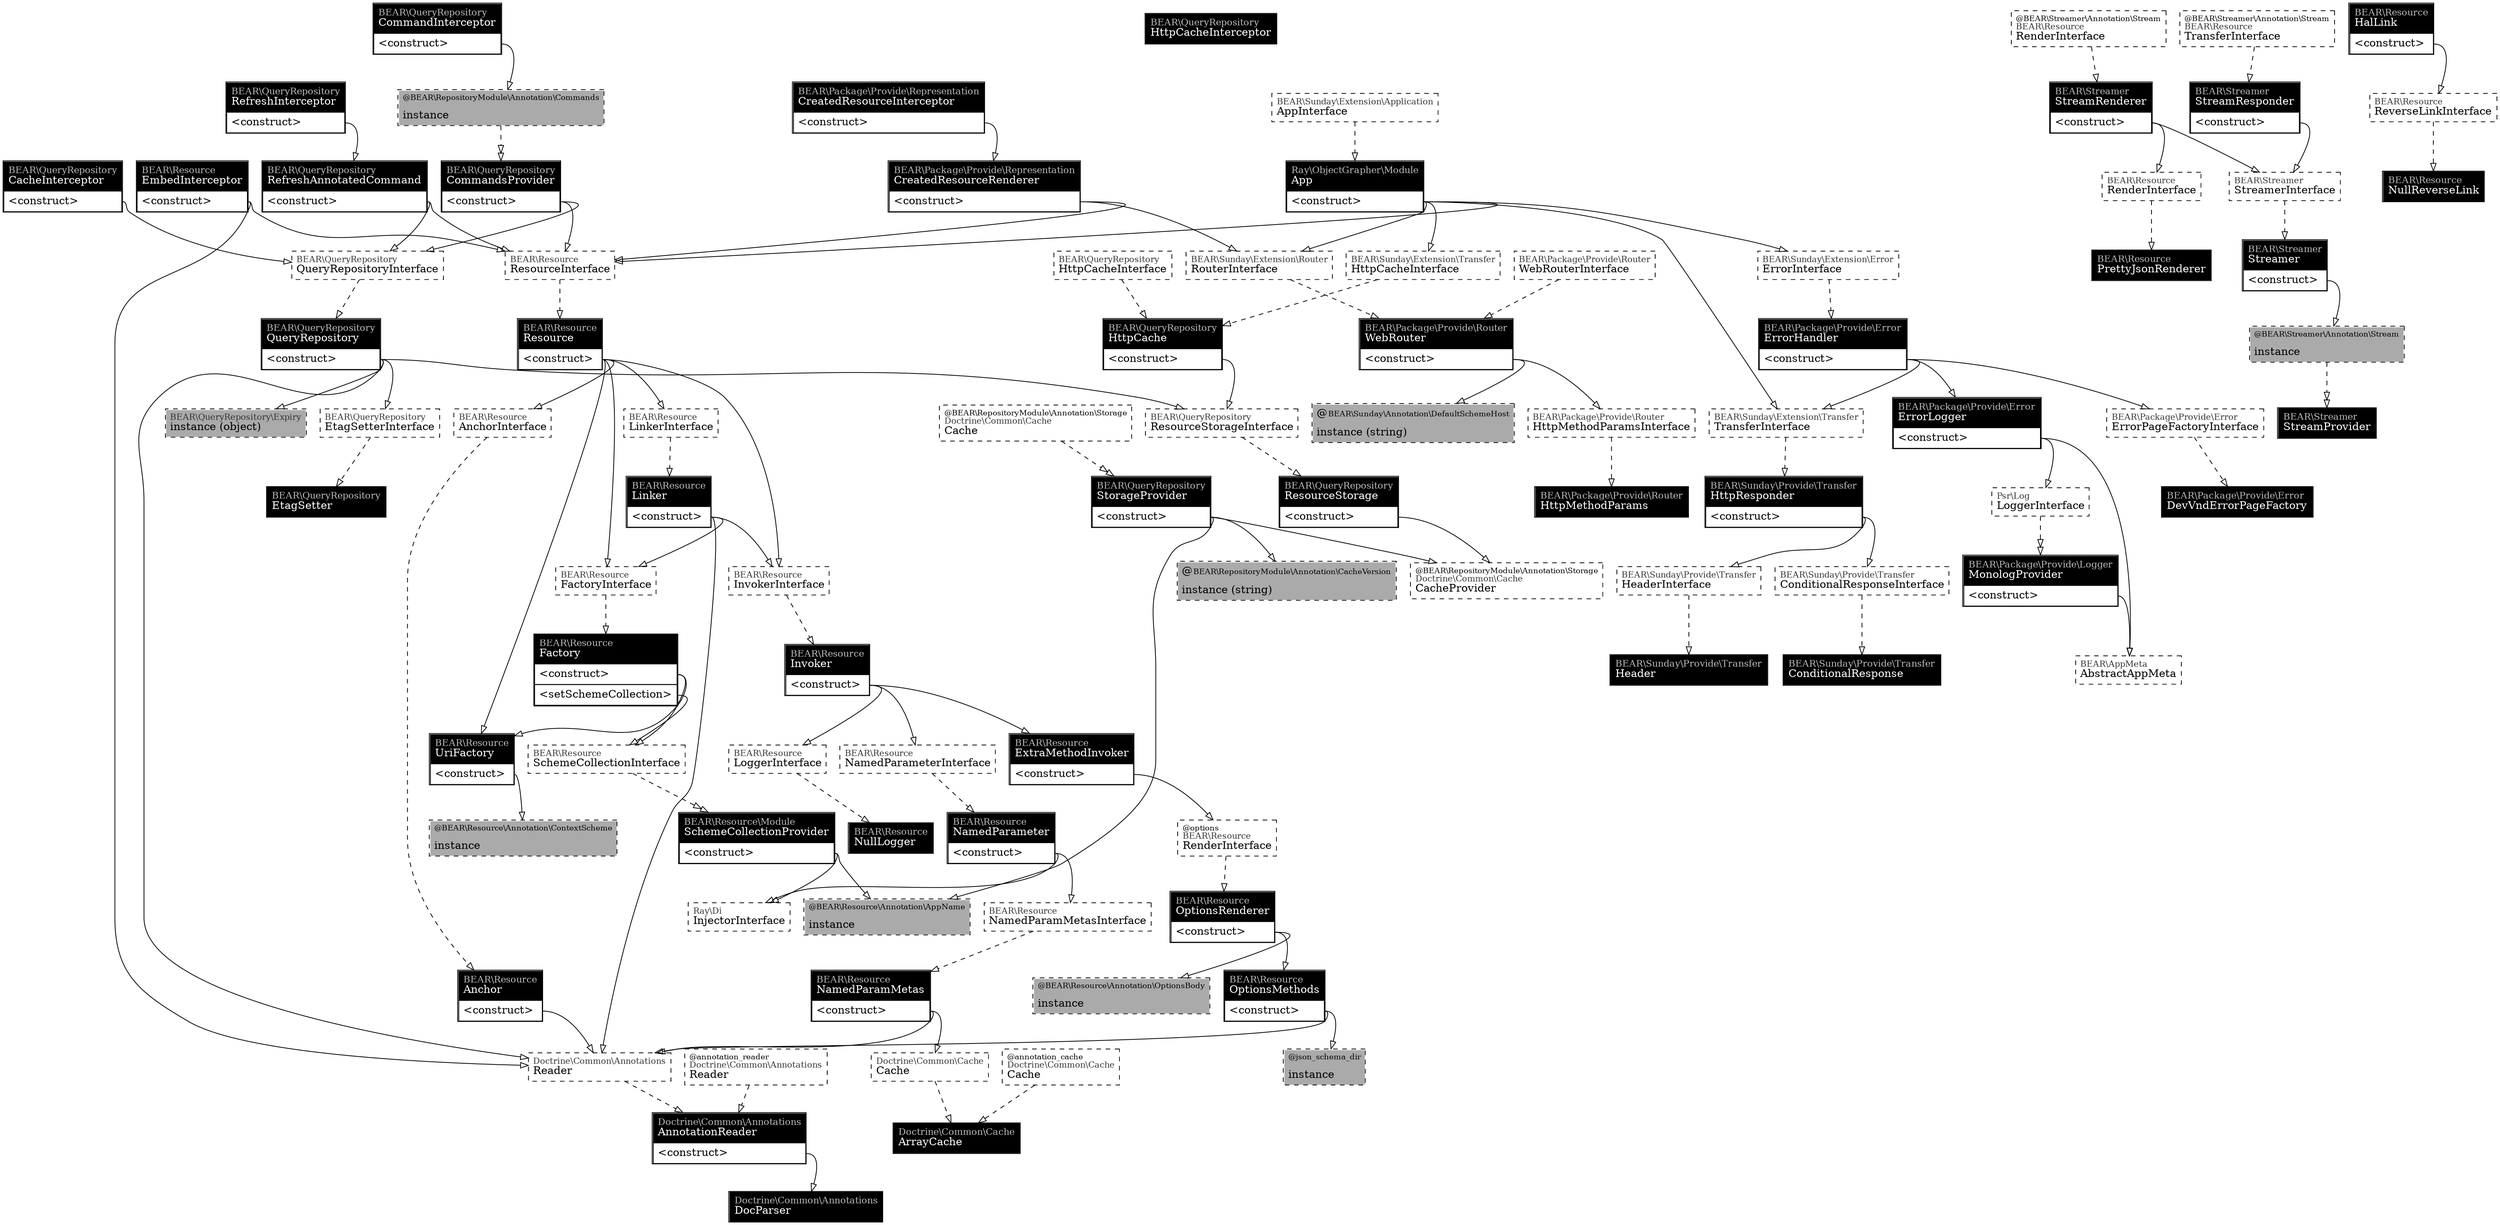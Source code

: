 digraph injector {
graph [rankdir=TB];
class_BEAR_AppMeta_AbstractAppMeta [style=dashed, margin=0.02, label=<<table cellspacing="0" cellpadding="5" cellborder="0" border="0"><tr><td align="left" port="header" bgcolor="#aaaaaa"><font point-size="11" color="#333333">BEAR\\AppMeta\\AbstractAppMeta<br align="left"/></font><font color="#000000">instance (object)<br align="left"/></font></td></tr></table>>, shape=box]
dependency_BEAR_Sunday_Extension_Application_AppInterface_ [style=dashed, margin=0.02, label=<<table cellspacing="0" cellpadding="5" cellborder="0" border="0"><tr><td align="left" port="header" bgcolor="#ffffff"><font point-size="11" color="#333333">BEAR\\Sunday\\Extension\\Application<br align="left"/></font><font color="#000000">AppInterface<br align="left"/></font></td></tr></table>>, shape=box]
dependency_BEAR_Sunday_Extension_Transfer_HttpCacheInterface_ [style=dashed, margin=0.02, label=<<table cellspacing="0" cellpadding="5" cellborder="0" border="0"><tr><td align="left" port="header" bgcolor="#ffffff"><font point-size="11" color="#333333">BEAR\\Sunday\\Extension\\Transfer<br align="left"/></font><font color="#000000">HttpCacheInterface<br align="left"/></font></td></tr></table>>, shape=box]
dependency_BEAR_Sunday_Extension_Router_RouterInterface_ [style=dashed, margin=0.02, label=<<table cellspacing="0" cellpadding="5" cellborder="0" border="0"><tr><td align="left" port="header" bgcolor="#ffffff"><font point-size="11" color="#333333">BEAR\\Sunday\\Extension\\Router<br align="left"/></font><font color="#000000">RouterInterface<br align="left"/></font></td></tr></table>>, shape=box]
dependency_BEAR_Sunday_Extension_Transfer_TransferInterface_ [style=dashed, margin=0.02, label=<<table cellspacing="0" cellpadding="5" cellborder="0" border="0"><tr><td align="left" port="header" bgcolor="#ffffff"><font point-size="11" color="#333333">BEAR\\Sunday\\Extension\\Transfer<br align="left"/></font><font color="#000000">TransferInterface<br align="left"/></font></td></tr></table>>, shape=box]
dependency_BEAR_Resource_ResourceInterface_ [style=dashed, margin=0.02, label=<<table cellspacing="0" cellpadding="5" cellborder="0" border="0"><tr><td align="left" port="header" bgcolor="#ffffff"><font point-size="11" color="#333333">BEAR\\Resource<br align="left"/></font><font color="#000000">ResourceInterface<br align="left"/></font></td></tr></table>>, shape=box]
dependency_BEAR_Sunday_Extension_Error_ErrorInterface_ [style=dashed, margin=0.02, label=<<table cellspacing="0" cellpadding="5" cellborder="0" border="0"><tr><td align="left" port="header" bgcolor="#ffffff"><font point-size="11" color="#333333">BEAR\\Sunday\\Extension\\Error<br align="left"/></font><font color="#000000">ErrorInterface<br align="left"/></font></td></tr></table>>, shape=box]
class_Ray_ObjectGrapher_Module_App [style=solid, margin=0.02, label=<<table cellspacing="0" cellpadding="5" cellborder="1" border="0">    <tr>        <td align="left" port="header" bgcolor="#000000"><font color="grey" point-size="12">Ray\\ObjectGrapher\\Module<br align="left"/></font><font color="#ffffff">App<br align="left"/></font></td>    </tr><tr><td align="left" port="p_Ray_ObjectGrapher_Module_App_construct">&lt;construct&gt;</td></tr></table>>, shape=box]
dependency__BEAR_Resource_Annotation_AppName [style=dashed, margin=0.02, label=<<table cellspacing="0" cellpadding="5" cellborder="0" border="0"><tr><td align="left" port="header" bgcolor="#aaaaaa">@<font color="#000000" point-size="10">BEAR\Resource\Annotation\AppName<br align="left"/></font><font point-size="11" color="#333333"><br align="left"/></font><font color="#000000">instance (string)<br align="left"/></font></td></tr></table>>, shape=box]
class_BEAR_QueryRepository_Expiry [style=dashed, margin=0.02, label=<<table cellspacing="0" cellpadding="5" cellborder="0" border="0"><tr><td align="left" port="header" bgcolor="#aaaaaa"><font point-size="11" color="#333333">BEAR\\QueryRepository\\Expiry<br align="left"/></font><font color="#000000">instance (object)<br align="left"/></font></td></tr></table>>, shape=box]
dependency_BEAR_QueryRepository_QueryRepositoryInterface_ [style=dashed, margin=0.02, label=<<table cellspacing="0" cellpadding="5" cellborder="0" border="0"><tr><td align="left" port="header" bgcolor="#ffffff"><font point-size="11" color="#333333">BEAR\\QueryRepository<br align="left"/></font><font color="#000000">QueryRepositoryInterface<br align="left"/></font></td></tr></table>>, shape=box]
dependency_BEAR_QueryRepository_EtagSetterInterface_ [style=dashed, margin=0.02, label=<<table cellspacing="0" cellpadding="5" cellborder="0" border="0"><tr><td align="left" port="header" bgcolor="#ffffff"><font point-size="11" color="#333333">BEAR\\QueryRepository<br align="left"/></font><font color="#000000">EtagSetterInterface<br align="left"/></font></td></tr></table>>, shape=box]
dependency_BEAR_QueryRepository_ResourceStorageInterface_ [style=dashed, margin=0.02, label=<<table cellspacing="0" cellpadding="5" cellborder="0" border="0"><tr><td align="left" port="header" bgcolor="#ffffff"><font point-size="11" color="#333333">BEAR\\QueryRepository<br align="left"/></font><font color="#000000">ResourceStorageInterface<br align="left"/></font></td></tr></table>>, shape=box]
dependency_Doctrine_Common_Annotations_Reader_ [style=dashed, margin=0.02, label=<<table cellspacing="0" cellpadding="5" cellborder="0" border="0"><tr><td align="left" port="header" bgcolor="#ffffff"><font point-size="11" color="#333333">Doctrine\\Common\\Annotations<br align="left"/></font><font color="#000000">Reader<br align="left"/></font></td></tr></table>>, shape=box]
class_BEAR_QueryRepository_QueryRepository [style=solid, margin=0.02, label=<<table cellspacing="0" cellpadding="5" cellborder="1" border="0">    <tr>        <td align="left" port="header" bgcolor="#000000"><font color="grey" point-size="12">BEAR\\QueryRepository<br align="left"/></font><font color="#ffffff">QueryRepository<br align="left"/></font></td>    </tr><tr><td align="left" port="p_BEAR_QueryRepository_QueryRepository_construct">&lt;construct&gt;</td></tr></table>>, shape=box]
dependency_Doctrine_Common_Cache_Cache_BEAR_RepositoryModule_Annotation_Storage [style=dashed, margin=0.02, label=<<table cellspacing="0" cellpadding="5" cellborder="0" border="0"><tr><td align="left" port="header" bgcolor="#ffffff"><font color="#000000" point-size="10">@BEAR\RepositoryModule\Annotation\Storage<br align="left"/></font><font point-size="11" color="#333333">Doctrine\\Common\\Cache<br align="left"/></font><font color="#000000">Cache<br align="left"/></font></td></tr></table>>, shape=box]
class_Doctrine_Common_Cache_CacheProvider [style=dashed, margin=0.02, label=<<table cellspacing="0" cellpadding="5" cellborder="0" border="0"><tr><td align="left" port="header" bgcolor="#ffffff"><font color="#000000" point-size="10">@BEAR\RepositoryModule\Annotation\Storage<br align="left"/></font><font point-size="11" color="#333333">Doctrine\\Common\\Cache<br align="left"/></font><font color="#000000">CacheProvider<br align="left"/></font></td></tr></table>>, shape=box]
dependency__BEAR_Resource_Annotation_AppName [style=dashed, margin=0.02, label=<<table cellspacing="0" cellpadding="5" cellborder="0" border="0"><tr><td align="left" port="header" bgcolor="#aaaaaa"><font color="#000000" point-size="10">@BEAR\Resource\Annotation\AppName<br align="left"/></font><font point-size="11" color="#333333"><br align="left"/></font><font color="#000000">instance<br align="left"/></font></td></tr></table>>, shape=box]
dependency__BEAR_RepositoryModule_Annotation_CacheVersion [style=dashed, margin=0.02, label=<<table cellspacing="0" cellpadding="5" cellborder="0" border="0"><tr><td align="left" port="header" bgcolor="#aaaaaa"><font color="#000000" point-size="10">@BEAR\RepositoryModule\Annotation\CacheVersion<br align="left"/></font><font point-size="11" color="#333333"><br align="left"/></font><font color="#000000">instance<br align="left"/></font></td></tr></table>>, shape=box]
class_BEAR_QueryRepository_StorageProvider [style=solid, margin=0.02, label=<<table cellspacing="0" cellpadding="5" cellborder="1" border="0"><tr><td align="left" port="header" bgcolor="#aaaaaa"><font color="#ffffff">BEAR\\QueryRepository\\StorageProvider<br align="left"/></font></td></tr><tr><td align="left" port="p_BEAR_QueryRepository_StorageProvider_construct">&lt;construct&gt;</td></tr></table>>, shape=box]
class_BEAR_QueryRepository_StorageProvider [style=solid, margin=0.02, label=<<table cellspacing="0" cellpadding="5" cellborder="1" border="0">    <tr>        <td align="left" port="header" bgcolor="#000000"><font color="grey" point-size="12">BEAR\\QueryRepository<br align="left"/></font><font color="#ffffff">StorageProvider<br align="left"/></font></td>    </tr><tr><td align="left" port="p_BEAR_QueryRepository_StorageProvider_construct">&lt;construct&gt;</td></tr></table>>, shape=box]
class_Doctrine_Common_Cache_ArrayCache [style=solid, margin=0.02, label=<<table cellspacing="0" cellpadding="5" cellborder="1" border="0">    <tr>        <td align="left" port="header" bgcolor="#000000"><font color="grey" point-size="12">Doctrine\\Common\\Cache<br align="left"/></font><font color="#ffffff">ArrayCache<br align="left"/></font></td>    </tr></table>>, shape=box]
dependency_BEAR_QueryRepository_EtagSetterInterface_ [style=dashed, margin=0.02, label=<<table cellspacing="0" cellpadding="5" cellborder="0" border="0"><tr><td align="left" port="header" bgcolor="#ffffff"><font point-size="11" color="#333333">BEAR\\QueryRepository<br align="left"/></font><font color="#000000">EtagSetterInterface<br align="left"/></font></td></tr></table>>, shape=box]
class_BEAR_QueryRepository_EtagSetter [style=solid, margin=0.02, label=<<table cellspacing="0" cellpadding="5" cellborder="1" border="0">    <tr>        <td align="left" port="header" bgcolor="#000000"><font color="grey" point-size="12">BEAR\\QueryRepository<br align="left"/></font><font color="#ffffff">EtagSetter<br align="left"/></font></td>    </tr></table>>, shape=box]
dependency_BEAR_Resource_NamedParameterInterface_ [style=dashed, margin=0.02, label=<<table cellspacing="0" cellpadding="5" cellborder="0" border="0"><tr><td align="left" port="header" bgcolor="#ffffff"><font point-size="11" color="#333333">BEAR\\Resource<br align="left"/></font><font color="#000000">NamedParameterInterface<br align="left"/></font></td></tr></table>>, shape=box]
dependency_BEAR_Resource_NamedParamMetasInterface_ [style=dashed, margin=0.02, label=<<table cellspacing="0" cellpadding="5" cellborder="0" border="0"><tr><td align="left" port="header" bgcolor="#ffffff"><font point-size="11" color="#333333">BEAR\\Resource<br align="left"/></font><font color="#000000">NamedParamMetasInterface<br align="left"/></font></td></tr></table>>, shape=box]
dependency_Ray_Di_InjectorInterface_ [style=dashed, margin=0.02, label=<<table cellspacing="0" cellpadding="5" cellborder="0" border="0"><tr><td align="left" port="header" bgcolor="#ffffff"><font point-size="11" color="#333333">Ray\\Di<br align="left"/></font><font color="#000000">InjectorInterface<br align="left"/></font></td></tr></table>>, shape=box]
class_BEAR_Resource_NamedParameter [style=solid, margin=0.02, label=<<table cellspacing="0" cellpadding="5" cellborder="1" border="0">    <tr>        <td align="left" port="header" bgcolor="#000000"><font color="grey" point-size="12">BEAR\\Resource<br align="left"/></font><font color="#ffffff">NamedParameter<br align="left"/></font></td>    </tr><tr><td align="left" port="p_BEAR_Resource_NamedParameter_construct">&lt;construct&gt;</td></tr></table>>, shape=box]
dependency_Doctrine_Common_Annotations_Reader_ [style=dashed, margin=0.02, label=<<table cellspacing="0" cellpadding="5" cellborder="0" border="0"><tr><td align="left" port="header" bgcolor="#ffffff"><font point-size="11" color="#333333">Doctrine\\Common\\Annotations<br align="left"/></font><font color="#000000">Reader<br align="left"/></font></td></tr></table>>, shape=box]
class_Doctrine_Common_Annotations_DocParser [style=solid, margin=0.02, label=<<table cellspacing="0" cellpadding="5" cellborder="1" border="0">    <tr>        <td align="left" port="header" bgcolor="#000000"><font color="grey" point-size="12">Doctrine\\Common\\Annotations<br align="left"/></font><font color="#ffffff">DocParser<br align="left"/></font></td>    </tr></table>>, shape=box]
class_Doctrine_Common_Annotations_AnnotationReader [style=solid, margin=0.02, label=<<table cellspacing="0" cellpadding="5" cellborder="1" border="0">    <tr>        <td align="left" port="header" bgcolor="#000000"><font color="grey" point-size="12">Doctrine\\Common\\Annotations<br align="left"/></font><font color="#ffffff">AnnotationReader<br align="left"/></font></td>    </tr><tr><td align="left" port="p_Doctrine_Common_Annotations_AnnotationReader_construct">&lt;construct&gt;</td></tr></table>>, shape=box]
dependency_BEAR_Sunday_Extension_Transfer_HttpCacheInterface_ [style=dashed, margin=0.02, label=<<table cellspacing="0" cellpadding="5" cellborder="0" border="0"><tr><td align="left" port="header" bgcolor="#ffffff"><font point-size="11" color="#333333">BEAR\\Sunday\\Extension\\Transfer<br align="left"/></font><font color="#000000">HttpCacheInterface<br align="left"/></font></td></tr></table>>, shape=box]
dependency_BEAR_QueryRepository_ResourceStorageInterface_ [style=dashed, margin=0.02, label=<<table cellspacing="0" cellpadding="5" cellborder="0" border="0"><tr><td align="left" port="header" bgcolor="#ffffff"><font point-size="11" color="#333333">BEAR\\QueryRepository<br align="left"/></font><font color="#000000">ResourceStorageInterface<br align="left"/></font></td></tr></table>>, shape=box]
class_BEAR_QueryRepository_HttpCache [style=solid, margin=0.02, label=<<table cellspacing="0" cellpadding="5" cellborder="1" border="0">    <tr>        <td align="left" port="header" bgcolor="#000000"><font color="grey" point-size="12">BEAR\\QueryRepository<br align="left"/></font><font color="#ffffff">HttpCache<br align="left"/></font></td>    </tr><tr><td align="left" port="p_BEAR_QueryRepository_HttpCache_construct">&lt;construct&gt;</td></tr></table>>, shape=box]
dependency_BEAR_QueryRepository_QueryRepositoryInterface_ [style=dashed, margin=0.02, label=<<table cellspacing="0" cellpadding="5" cellborder="0" border="0"><tr><td align="left" port="header" bgcolor="#ffffff"><font point-size="11" color="#333333">BEAR\\QueryRepository<br align="left"/></font><font color="#000000">QueryRepositoryInterface<br align="left"/></font></td></tr></table>>, shape=box]
dependency_BEAR_Resource_ResourceInterface_ [style=dashed, margin=0.02, label=<<table cellspacing="0" cellpadding="5" cellborder="0" border="0"><tr><td align="left" port="header" bgcolor="#ffffff"><font point-size="11" color="#333333">BEAR\\Resource<br align="left"/></font><font color="#000000">ResourceInterface<br align="left"/></font></td></tr></table>>, shape=box]
class_BEAR_QueryRepository_CommandsProvider [style=solid, margin=0.02, label=<<table cellspacing="0" cellpadding="5" cellborder="1" border="0"><tr><td align="left" port="header" bgcolor="#aaaaaa"><font color="#ffffff">BEAR\\QueryRepository\\CommandsProvider<br align="left"/></font></td></tr><tr><td align="left" port="p_BEAR_QueryRepository_CommandsProvider_construct">&lt;construct&gt;</td></tr></table>>, shape=box]
class_BEAR_QueryRepository_CommandsProvider [style=solid, margin=0.02, label=<<table cellspacing="0" cellpadding="5" cellborder="1" border="0">    <tr>        <td align="left" port="header" bgcolor="#000000"><font color="grey" point-size="12">BEAR\\QueryRepository<br align="left"/></font><font color="#ffffff">CommandsProvider<br align="left"/></font></td>    </tr><tr><td align="left" port="p_BEAR_QueryRepository_CommandsProvider_construct">&lt;construct&gt;</td></tr></table>>, shape=box]
dependency__BEAR_RepositoryModule_Annotation_CacheVersion [style=dashed, margin=0.02, label=<<table cellspacing="0" cellpadding="5" cellborder="0" border="0"><tr><td align="left" port="header" bgcolor="#aaaaaa">@<font color="#000000" point-size="10">BEAR\RepositoryModule\Annotation\CacheVersion<br align="left"/></font><font point-size="11" color="#333333"><br align="left"/></font><font color="#000000">instance (string)<br align="left"/></font></td></tr></table>>, shape=box]
class_BEAR_QueryRepository_RefreshInterceptor [style=solid, margin=0.02, label=<<table cellspacing="0" cellpadding="5" cellborder="1" border="0">    <tr>        <td align="left" port="header" bgcolor="#000000"><font color="grey" point-size="12">BEAR\\QueryRepository<br align="left"/></font><font color="#ffffff">RefreshInterceptor<br align="left"/></font></td>    </tr><tr><td align="left" port="p_BEAR_QueryRepository_RefreshInterceptor_construct">&lt;construct&gt;</td></tr></table>>, shape=box]
dependency_BEAR_QueryRepository_QueryRepositoryInterface_ [style=dashed, margin=0.02, label=<<table cellspacing="0" cellpadding="5" cellborder="0" border="0"><tr><td align="left" port="header" bgcolor="#ffffff"><font point-size="11" color="#333333">BEAR\\QueryRepository<br align="left"/></font><font color="#000000">QueryRepositoryInterface<br align="left"/></font></td></tr></table>>, shape=box]
dependency_BEAR_Resource_ResourceInterface_ [style=dashed, margin=0.02, label=<<table cellspacing="0" cellpadding="5" cellborder="0" border="0"><tr><td align="left" port="header" bgcolor="#ffffff"><font point-size="11" color="#333333">BEAR\\Resource<br align="left"/></font><font color="#000000">ResourceInterface<br align="left"/></font></td></tr></table>>, shape=box]
class_BEAR_QueryRepository_RefreshAnnotatedCommand [style=solid, margin=0.02, label=<<table cellspacing="0" cellpadding="5" cellborder="1" border="0">    <tr>        <td align="left" port="header" bgcolor="#000000"><font color="grey" point-size="12">BEAR\\QueryRepository<br align="left"/></font><font color="#ffffff">RefreshAnnotatedCommand<br align="left"/></font></td>    </tr><tr><td align="left" port="p_BEAR_QueryRepository_RefreshAnnotatedCommand_construct">&lt;construct&gt;</td></tr></table>>, shape=box]
dependency_BEAR_QueryRepository_QueryRepositoryInterface_ [style=dashed, margin=0.02, label=<<table cellspacing="0" cellpadding="5" cellborder="0" border="0"><tr><td align="left" port="header" bgcolor="#ffffff"><font point-size="11" color="#333333">BEAR\\QueryRepository<br align="left"/></font><font color="#000000">QueryRepositoryInterface<br align="left"/></font></td></tr></table>>, shape=box]
class_BEAR_QueryRepository_CacheInterceptor [style=solid, margin=0.02, label=<<table cellspacing="0" cellpadding="5" cellborder="1" border="0">    <tr>        <td align="left" port="header" bgcolor="#000000"><font color="grey" point-size="12">BEAR\\QueryRepository<br align="left"/></font><font color="#ffffff">CacheInterceptor<br align="left"/></font></td>    </tr><tr><td align="left" port="p_BEAR_QueryRepository_CacheInterceptor_construct">&lt;construct&gt;</td></tr></table>>, shape=box]
dependency__BEAR_RepositoryModule_Annotation_Commands [style=dashed, margin=0.02, label=<<table cellspacing="0" cellpadding="5" cellborder="0" border="0"><tr><td align="left" port="header" bgcolor="#aaaaaa"><font color="#000000" point-size="10">@BEAR\RepositoryModule\Annotation\Commands<br align="left"/></font><font point-size="11" color="#333333"><br align="left"/></font><font color="#000000">instance<br align="left"/></font></td></tr></table>>, shape=box]
class_BEAR_QueryRepository_CommandInterceptor [style=solid, margin=0.02, label=<<table cellspacing="0" cellpadding="5" cellborder="1" border="0">    <tr>        <td align="left" port="header" bgcolor="#000000"><font color="grey" point-size="12">BEAR\\QueryRepository<br align="left"/></font><font color="#ffffff">CommandInterceptor<br align="left"/></font></td>    </tr><tr><td align="left" port="p_BEAR_QueryRepository_CommandInterceptor_construct">&lt;construct&gt;</td></tr></table>>, shape=box]
class_BEAR_QueryRepository_HttpCacheInterceptor [style=solid, margin=0.02, label=<<table cellspacing="0" cellpadding="5" cellborder="1" border="0">    <tr>        <td align="left" port="header" bgcolor="#000000"><font color="grey" point-size="12">BEAR\\QueryRepository<br align="left"/></font><font color="#ffffff">HttpCacheInterceptor<br align="left"/></font></td>    </tr></table>>, shape=box]
dependency_BEAR_QueryRepository_ResourceStorageInterface_ [style=dashed, margin=0.02, label=<<table cellspacing="0" cellpadding="5" cellborder="0" border="0"><tr><td align="left" port="header" bgcolor="#ffffff"><font point-size="11" color="#333333">BEAR\\QueryRepository<br align="left"/></font><font color="#000000">ResourceStorageInterface<br align="left"/></font></td></tr></table>>, shape=box]
class_Doctrine_Common_Cache_CacheProvider [style=dashed, margin=0.02, label=<<table cellspacing="0" cellpadding="5" cellborder="0" border="0"><tr><td align="left" port="header" bgcolor="#ffffff"><font color="#000000" point-size="10">@BEAR\RepositoryModule\Annotation\Storage<br align="left"/></font><font point-size="11" color="#333333">Doctrine\\Common\\Cache<br align="left"/></font><font color="#000000">CacheProvider<br align="left"/></font></td></tr></table>>, shape=box]
class_BEAR_QueryRepository_ResourceStorage [style=solid, margin=0.02, label=<<table cellspacing="0" cellpadding="5" cellborder="1" border="0">    <tr>        <td align="left" port="header" bgcolor="#000000"><font color="grey" point-size="12">BEAR\\QueryRepository<br align="left"/></font><font color="#ffffff">ResourceStorage<br align="left"/></font></td>    </tr><tr><td align="left" port="p_BEAR_QueryRepository_ResourceStorage_construct">&lt;construct&gt;</td></tr></table>>, shape=box]
dependency_BEAR_QueryRepository_HttpCacheInterface_ [style=dashed, margin=0.02, label=<<table cellspacing="0" cellpadding="5" cellborder="0" border="0"><tr><td align="left" port="header" bgcolor="#ffffff"><font point-size="11" color="#333333">BEAR\\QueryRepository<br align="left"/></font><font color="#000000">HttpCacheInterface<br align="left"/></font></td></tr></table>>, shape=box]
dependency_BEAR_QueryRepository_ResourceStorageInterface_ [style=dashed, margin=0.02, label=<<table cellspacing="0" cellpadding="5" cellborder="0" border="0"><tr><td align="left" port="header" bgcolor="#ffffff"><font point-size="11" color="#333333">BEAR\\QueryRepository<br align="left"/></font><font color="#000000">ResourceStorageInterface<br align="left"/></font></td></tr></table>>, shape=box]

dependency_BEAR_Sunday_Extension_Router_RouterInterface_ [style=dashed, margin=0.02, label=<<table cellspacing="0" cellpadding="5" cellborder="0" border="0"><tr><td align="left" port="header" bgcolor="#ffffff"><font point-size="11" color="#333333">BEAR\\Sunday\\Extension\\Router<br align="left"/></font><font color="#000000">RouterInterface<br align="left"/></font></td></tr></table>>, shape=box]
dependency__BEAR_Sunday_Annotation_DefaultSchemeHost [style=dashed, margin=0.02, label=<<table cellspacing="0" cellpadding="5" cellborder="0" border="0"><tr><td align="left" port="header" bgcolor="#aaaaaa"><font color="#000000" point-size="10">@BEAR\Sunday\Annotation\DefaultSchemeHost<br align="left"/></font><font point-size="11" color="#333333"><br align="left"/></font><font color="#000000">instance<br align="left"/></font></td></tr></table>>, shape=box]
dependency_BEAR_Package_Provide_Router_HttpMethodParamsInterface_ [style=dashed, margin=0.02, label=<<table cellspacing="0" cellpadding="5" cellborder="0" border="0"><tr><td align="left" port="header" bgcolor="#ffffff"><font point-size="11" color="#333333">BEAR\\Package\\Provide\\Router<br align="left"/></font><font color="#000000">HttpMethodParamsInterface<br align="left"/></font></td></tr></table>>, shape=box]
class_BEAR_Package_Provide_Router_WebRouter [style=solid, margin=0.02, label=<<table cellspacing="0" cellpadding="5" cellborder="1" border="0">    <tr>        <td align="left" port="header" bgcolor="#000000"><font color="grey" point-size="12">BEAR\\Package\\Provide\\Router<br align="left"/></font><font color="#ffffff">WebRouter<br align="left"/></font></td>    </tr><tr><td align="left" port="p_BEAR_Package_Provide_Router_WebRouter_construct">&lt;construct&gt;</td></tr></table>>, shape=box]
dependency_BEAR_Package_Provide_Router_WebRouterInterface_ [style=dashed, margin=0.02, label=<<table cellspacing="0" cellpadding="5" cellborder="0" border="0"><tr><td align="left" port="header" bgcolor="#ffffff"><font point-size="11" color="#333333">BEAR\\Package\\Provide\\Router<br align="left"/></font><font color="#000000">WebRouterInterface<br align="left"/></font></td></tr></table>>, shape=box]
dependency__BEAR_Sunday_Annotation_DefaultSchemeHost [style=dashed, margin=0.02, label=<<table cellspacing="0" cellpadding="5" cellborder="0" border="0"><tr><td align="left" port="header" bgcolor="#aaaaaa"><font color="#000000" point-size="10">@BEAR\Sunday\Annotation\DefaultSchemeHost<br align="left"/></font><font point-size="11" color="#333333"><br align="left"/></font><font color="#000000">instance<br align="left"/></font></td></tr></table>>, shape=box]
dependency_BEAR_Package_Provide_Router_HttpMethodParamsInterface_ [style=dashed, margin=0.02, label=<<table cellspacing="0" cellpadding="5" cellborder="0" border="0"><tr><td align="left" port="header" bgcolor="#ffffff"><font point-size="11" color="#333333">BEAR\\Package\\Provide\\Router<br align="left"/></font><font color="#000000">HttpMethodParamsInterface<br align="left"/></font></td></tr></table>>, shape=box]

dependency_BEAR_Package_Provide_Router_HttpMethodParamsInterface_ [style=dashed, margin=0.02, label=<<table cellspacing="0" cellpadding="5" cellborder="0" border="0"><tr><td align="left" port="header" bgcolor="#ffffff"><font point-size="11" color="#333333">BEAR\\Package\\Provide\\Router<br align="left"/></font><font color="#000000">HttpMethodParamsInterface<br align="left"/></font></td></tr></table>>, shape=box]
class_BEAR_Package_Provide_Router_HttpMethodParams [style=solid, margin=0.02, label=<<table cellspacing="0" cellpadding="5" cellborder="1" border="0">    <tr>        <td align="left" port="header" bgcolor="#000000"><font color="grey" point-size="12">BEAR\\Package\\Provide\\Router<br align="left"/></font><font color="#ffffff">HttpMethodParams<br align="left"/></font></td>    </tr></table>>, shape=box]
dependency_Psr_Log_LoggerInterface_ [style=dashed, margin=0.02, label=<<table cellspacing="0" cellpadding="5" cellborder="0" border="0"><tr><td align="left" port="header" bgcolor="#ffffff"><font point-size="11" color="#333333">Psr\\Log<br align="left"/></font><font color="#000000">LoggerInterface<br align="left"/></font></td></tr></table>>, shape=box]
class_BEAR_AppMeta_AbstractAppMeta [style=dashed, margin=0.02, label=<<table cellspacing="0" cellpadding="5" cellborder="0" border="0"><tr><td align="left" port="header" bgcolor="#ffffff"><font point-size="11" color="#333333">BEAR\\AppMeta<br align="left"/></font><font color="#000000">AbstractAppMeta<br align="left"/></font></td></tr></table>>, shape=box]
class_BEAR_Package_Provide_Error_ErrorLogger [style=solid, margin=0.02, label=<<table cellspacing="0" cellpadding="5" cellborder="1" border="0">    <tr>        <td align="left" port="header" bgcolor="#000000"><font color="grey" point-size="12">BEAR\\Package\\Provide\\Error<br align="left"/></font><font color="#ffffff">ErrorLogger<br align="left"/></font></td>    </tr><tr><td align="left" port="p_BEAR_Package_Provide_Error_ErrorLogger_construct">&lt;construct&gt;</td></tr></table>>, shape=box]
dependency_BEAR_Sunday_Extension_Error_ErrorInterface_ [style=dashed, margin=0.02, label=<<table cellspacing="0" cellpadding="5" cellborder="0" border="0"><tr><td align="left" port="header" bgcolor="#ffffff"><font point-size="11" color="#333333">BEAR\\Sunday\\Extension\\Error<br align="left"/></font><font color="#000000">ErrorInterface<br align="left"/></font></td></tr></table>>, shape=box]
dependency_BEAR_Sunday_Extension_Transfer_TransferInterface_ [style=dashed, margin=0.02, label=<<table cellspacing="0" cellpadding="5" cellborder="0" border="0"><tr><td align="left" port="header" bgcolor="#ffffff"><font point-size="11" color="#333333">BEAR\\Sunday\\Extension\\Transfer<br align="left"/></font><font color="#000000">TransferInterface<br align="left"/></font></td></tr></table>>, shape=box]
dependency_BEAR_Package_Provide_Error_ErrorPageFactoryInterface_ [style=dashed, margin=0.02, label=<<table cellspacing="0" cellpadding="5" cellborder="0" border="0"><tr><td align="left" port="header" bgcolor="#ffffff"><font point-size="11" color="#333333">BEAR\\Package\\Provide\\Error<br align="left"/></font><font color="#000000">ErrorPageFactoryInterface<br align="left"/></font></td></tr></table>>, shape=box]
class_BEAR_Package_Provide_Error_ErrorHandler [style=solid, margin=0.02, label=<<table cellspacing="0" cellpadding="5" cellborder="1" border="0">    <tr>        <td align="left" port="header" bgcolor="#000000"><font color="grey" point-size="12">BEAR\\Package\\Provide\\Error<br align="left"/></font><font color="#ffffff">ErrorHandler<br align="left"/></font></td>    </tr><tr><td align="left" port="p_BEAR_Package_Provide_Error_ErrorHandler_construct">&lt;construct&gt;</td></tr></table>>, shape=box]
dependency_BEAR_Package_Provide_Error_ErrorPageFactoryInterface_ [style=dashed, margin=0.02, label=<<table cellspacing="0" cellpadding="5" cellborder="0" border="0"><tr><td align="left" port="header" bgcolor="#ffffff"><font point-size="11" color="#333333">BEAR\\Package\\Provide\\Error<br align="left"/></font><font color="#000000">ErrorPageFactoryInterface<br align="left"/></font></td></tr></table>>, shape=box]
class_BEAR_Package_Provide_Error_DevVndErrorPageFactory [style=solid, margin=0.02, label=<<table cellspacing="0" cellpadding="5" cellborder="1" border="0">    <tr>        <td align="left" port="header" bgcolor="#000000"><font color="grey" point-size="12">BEAR\\Package\\Provide\\Error<br align="left"/></font><font color="#ffffff">DevVndErrorPageFactory<br align="left"/></font></td>    </tr></table>>, shape=box]
dependency_Psr_Log_LoggerInterface_ [style=dashed, margin=0.02, label=<<table cellspacing="0" cellpadding="5" cellborder="0" border="0"><tr><td align="left" port="header" bgcolor="#ffffff"><font point-size="11" color="#333333">Psr\\Log<br align="left"/></font><font color="#000000">LoggerInterface<br align="left"/></font></td></tr></table>>, shape=box]
class_BEAR_AppMeta_AbstractAppMeta [style=dashed, margin=0.02, label=<<table cellspacing="0" cellpadding="5" cellborder="0" border="0"><tr><td align="left" port="header" bgcolor="#ffffff"><font point-size="11" color="#333333">BEAR\\AppMeta<br align="left"/></font><font color="#000000">AbstractAppMeta<br align="left"/></font></td></tr></table>>, shape=box]
class_BEAR_Package_Provide_Logger_MonologProvider [style=solid, margin=0.02, label=<<table cellspacing="0" cellpadding="5" cellborder="1" border="0"><tr><td align="left" port="header" bgcolor="#aaaaaa"><font color="#ffffff">BEAR\\Package\\Provide\\Logger\\MonologProvider<br align="left"/></font></td></tr><tr><td align="left" port="p_BEAR_Package_Provide_Logger_MonologProvider_construct">&lt;construct&gt;</td></tr></table>>, shape=box]
class_BEAR_Package_Provide_Logger_MonologProvider [style=solid, margin=0.02, label=<<table cellspacing="0" cellpadding="5" cellborder="1" border="0">    <tr>        <td align="left" port="header" bgcolor="#000000"><font color="grey" point-size="12">BEAR\\Package\\Provide\\Logger<br align="left"/></font><font color="#ffffff">MonologProvider<br align="left"/></font></td>    </tr><tr><td align="left" port="p_BEAR_Package_Provide_Logger_MonologProvider_construct">&lt;construct&gt;</td></tr></table>>, shape=box]
dependency_BEAR_Resource_RenderInterface_BEAR_Streamer_Annotation_Stream [style=dashed, margin=0.02, label=<<table cellspacing="0" cellpadding="5" cellborder="0" border="0"><tr><td align="left" port="header" bgcolor="#ffffff"><font color="#000000" point-size="10">@BEAR\Streamer\Annotation\Stream<br align="left"/></font><font point-size="11" color="#333333">BEAR\\Resource<br align="left"/></font><font color="#000000">RenderInterface<br align="left"/></font></td></tr></table>>, shape=box]
dependency_BEAR_Resource_RenderInterface_ [style=dashed, margin=0.02, label=<<table cellspacing="0" cellpadding="5" cellborder="0" border="0"><tr><td align="left" port="header" bgcolor="#ffffff"><font point-size="11" color="#333333">BEAR\\Resource<br align="left"/></font><font color="#000000">RenderInterface<br align="left"/></font></td></tr></table>>, shape=box]
dependency_BEAR_Streamer_StreamerInterface_ [style=dashed, margin=0.02, label=<<table cellspacing="0" cellpadding="5" cellborder="0" border="0"><tr><td align="left" port="header" bgcolor="#ffffff"><font point-size="11" color="#333333">BEAR\\Streamer<br align="left"/></font><font color="#000000">StreamerInterface<br align="left"/></font></td></tr></table>>, shape=box]
class_BEAR_Streamer_StreamRenderer [style=solid, margin=0.02, label=<<table cellspacing="0" cellpadding="5" cellborder="1" border="0">    <tr>        <td align="left" port="header" bgcolor="#000000"><font color="grey" point-size="12">BEAR\\Streamer<br align="left"/></font><font color="#ffffff">StreamRenderer<br align="left"/></font></td>    </tr><tr><td align="left" port="p_BEAR_Streamer_StreamRenderer_construct">&lt;construct&gt;</td></tr></table>>, shape=box]
class_BEAR_Streamer_StreamProvider [style=solid, margin=0.02, label=<<table cellspacing="0" cellpadding="5" cellborder="1" border="0"><tr><td align="left" port="header" bgcolor="#aaaaaa"><font color="#ffffff">BEAR\\Streamer\\StreamProvider<br align="left"/></font></td></tr></table>>, shape=box]
class_BEAR_Streamer_StreamProvider [style=solid, margin=0.02, label=<<table cellspacing="0" cellpadding="5" cellborder="1" border="0">    <tr>        <td align="left" port="header" bgcolor="#000000"><font color="grey" point-size="12">BEAR\\Streamer<br align="left"/></font><font color="#ffffff">StreamProvider<br align="left"/></font></td>    </tr></table>>, shape=box]
dependency_BEAR_Streamer_StreamerInterface_ [style=dashed, margin=0.02, label=<<table cellspacing="0" cellpadding="5" cellborder="0" border="0"><tr><td align="left" port="header" bgcolor="#ffffff"><font point-size="11" color="#333333">BEAR\\Streamer<br align="left"/></font><font color="#000000">StreamerInterface<br align="left"/></font></td></tr></table>>, shape=box]
dependency__BEAR_Streamer_Annotation_Stream [style=dashed, margin=0.02, label=<<table cellspacing="0" cellpadding="5" cellborder="0" border="0"><tr><td align="left" port="header" bgcolor="#aaaaaa"><font color="#000000" point-size="10">@BEAR\Streamer\Annotation\Stream<br align="left"/></font><font point-size="11" color="#333333"><br align="left"/></font><font color="#000000">instance<br align="left"/></font></td></tr></table>>, shape=box]
class_BEAR_Streamer_Streamer [style=solid, margin=0.02, label=<<table cellspacing="0" cellpadding="5" cellborder="1" border="0">    <tr>        <td align="left" port="header" bgcolor="#000000"><font color="grey" point-size="12">BEAR\\Streamer<br align="left"/></font><font color="#ffffff">Streamer<br align="left"/></font></td>    </tr><tr><td align="left" port="p_BEAR_Streamer_Streamer_construct">&lt;construct&gt;</td></tr></table>>, shape=box]
dependency_BEAR_Resource_TransferInterface_BEAR_Streamer_Annotation_Stream [style=dashed, margin=0.02, label=<<table cellspacing="0" cellpadding="5" cellborder="0" border="0"><tr><td align="left" port="header" bgcolor="#ffffff"><font color="#000000" point-size="10">@BEAR\Streamer\Annotation\Stream<br align="left"/></font><font point-size="11" color="#333333">BEAR\\Resource<br align="left"/></font><font color="#000000">TransferInterface<br align="left"/></font></td></tr></table>>, shape=box]
dependency_BEAR_Streamer_StreamerInterface_ [style=dashed, margin=0.02, label=<<table cellspacing="0" cellpadding="5" cellborder="0" border="0"><tr><td align="left" port="header" bgcolor="#ffffff"><font point-size="11" color="#333333">BEAR\\Streamer<br align="left"/></font><font color="#000000">StreamerInterface<br align="left"/></font></td></tr></table>>, shape=box]
class_BEAR_Streamer_StreamResponder [style=solid, margin=0.02, label=<<table cellspacing="0" cellpadding="5" cellborder="1" border="0">    <tr>        <td align="left" port="header" bgcolor="#000000"><font color="grey" point-size="12">BEAR\\Streamer<br align="left"/></font><font color="#ffffff">StreamResponder<br align="left"/></font></td>    </tr><tr><td align="left" port="p_BEAR_Streamer_StreamResponder_construct">&lt;construct&gt;</td></tr></table>>, shape=box]
dependency_BEAR_Sunday_Extension_Router_RouterInterface_ [style=dashed, margin=0.02, label=<<table cellspacing="0" cellpadding="5" cellborder="0" border="0"><tr><td align="left" port="header" bgcolor="#ffffff"><font point-size="11" color="#333333">BEAR\\Sunday\\Extension\\Router<br align="left"/></font><font color="#000000">RouterInterface<br align="left"/></font></td></tr></table>>, shape=box]
dependency_BEAR_Resource_ResourceInterface_ [style=dashed, margin=0.02, label=<<table cellspacing="0" cellpadding="5" cellborder="0" border="0"><tr><td align="left" port="header" bgcolor="#ffffff"><font point-size="11" color="#333333">BEAR\\Resource<br align="left"/></font><font color="#000000">ResourceInterface<br align="left"/></font></td></tr></table>>, shape=box]
class_BEAR_Package_Provide_Representation_CreatedResourceRenderer [style=solid, margin=0.02, label=<<table cellspacing="0" cellpadding="5" cellborder="1" border="0">    <tr>        <td align="left" port="header" bgcolor="#000000"><font color="grey" point-size="12">BEAR\\Package\\Provide\\Representation<br align="left"/></font><font color="#ffffff">CreatedResourceRenderer<br align="left"/></font></td>    </tr><tr><td align="left" port="p_BEAR_Package_Provide_Representation_CreatedResourceRenderer_construct">&lt;construct&gt;</td></tr></table>>, shape=box]
class_BEAR_Package_Provide_Representation_CreatedResourceInterceptor [style=solid, margin=0.02, label=<<table cellspacing="0" cellpadding="5" cellborder="1" border="0">    <tr>        <td align="left" port="header" bgcolor="#000000"><font color="grey" point-size="12">BEAR\\Package\\Provide\\Representation<br align="left"/></font><font color="#ffffff">CreatedResourceInterceptor<br align="left"/></font></td>    </tr><tr><td align="left" port="p_BEAR_Package_Provide_Representation_CreatedResourceInterceptor_construct">&lt;construct&gt;</td></tr></table>>, shape=box]
dependency_Doctrine_Common_Cache_Cache_ [style=dashed, margin=0.02, label=<<table cellspacing="0" cellpadding="5" cellborder="0" border="0"><tr><td align="left" port="header" bgcolor="#ffffff"><font point-size="11" color="#333333">Doctrine\\Common\\Cache<br align="left"/></font><font color="#000000">Cache<br align="left"/></font></td></tr></table>>, shape=box]

dependency_Doctrine_Common_Cache_Cache_annotation_cache [style=dashed, margin=0.02, label=<<table cellspacing="0" cellpadding="5" cellborder="0" border="0"><tr><td align="left" port="header" bgcolor="#ffffff"><font color="#000000" point-size="10">@annotation_cache<br align="left"/></font><font point-size="11" color="#333333">Doctrine\\Common\\Cache<br align="left"/></font><font color="#000000">Cache<br align="left"/></font></td></tr></table>>, shape=box]

dependency_Doctrine_Common_Annotations_Reader_annotation_reader [style=dashed, margin=0.02, label=<<table cellspacing="0" cellpadding="5" cellborder="0" border="0"><tr><td align="left" port="header" bgcolor="#ffffff"><font color="#000000" point-size="10">@annotation_reader<br align="left"/></font><font point-size="11" color="#333333">Doctrine\\Common\\Annotations<br align="left"/></font><font color="#000000">Reader<br align="left"/></font></td></tr></table>>, shape=box]

dependency__BEAR_Resource_Annotation_ContextScheme [style=dashed, margin=0.02, label=<<table cellspacing="0" cellpadding="5" cellborder="0" border="0"><tr><td align="left" port="header" bgcolor="#aaaaaa"><font color="#000000" point-size="10">@BEAR\Resource\Annotation\ContextScheme<br align="left"/></font><font point-size="11" color="#333333"><br align="left"/></font><font color="#000000">instance<br align="left"/></font></td></tr></table>>, shape=box]
class_BEAR_Resource_UriFactory [style=solid, margin=0.02, label=<<table cellspacing="0" cellpadding="5" cellborder="1" border="0">    <tr>        <td align="left" port="header" bgcolor="#000000"><font color="grey" point-size="12">BEAR\\Resource<br align="left"/></font><font color="#ffffff">UriFactory<br align="left"/></font></td>    </tr><tr><td align="left" port="p_BEAR_Resource_UriFactory_construct">&lt;construct&gt;</td></tr></table>>, shape=box]
dependency_BEAR_Resource_ResourceInterface_ [style=dashed, margin=0.02, label=<<table cellspacing="0" cellpadding="5" cellborder="0" border="0"><tr><td align="left" port="header" bgcolor="#ffffff"><font point-size="11" color="#333333">BEAR\\Resource<br align="left"/></font><font color="#000000">ResourceInterface<br align="left"/></font></td></tr></table>>, shape=box]
dependency_BEAR_Resource_FactoryInterface_ [style=dashed, margin=0.02, label=<<table cellspacing="0" cellpadding="5" cellborder="0" border="0"><tr><td align="left" port="header" bgcolor="#ffffff"><font point-size="11" color="#333333">BEAR\\Resource<br align="left"/></font><font color="#000000">FactoryInterface<br align="left"/></font></td></tr></table>>, shape=box]
dependency_BEAR_Resource_InvokerInterface_ [style=dashed, margin=0.02, label=<<table cellspacing="0" cellpadding="5" cellborder="0" border="0"><tr><td align="left" port="header" bgcolor="#ffffff"><font point-size="11" color="#333333">BEAR\\Resource<br align="left"/></font><font color="#000000">InvokerInterface<br align="left"/></font></td></tr></table>>, shape=box]
dependency_BEAR_Resource_AnchorInterface_ [style=dashed, margin=0.02, label=<<table cellspacing="0" cellpadding="5" cellborder="0" border="0"><tr><td align="left" port="header" bgcolor="#ffffff"><font point-size="11" color="#333333">BEAR\\Resource<br align="left"/></font><font color="#000000">AnchorInterface<br align="left"/></font></td></tr></table>>, shape=box]
dependency_BEAR_Resource_LinkerInterface_ [style=dashed, margin=0.02, label=<<table cellspacing="0" cellpadding="5" cellborder="0" border="0"><tr><td align="left" port="header" bgcolor="#ffffff"><font point-size="11" color="#333333">BEAR\\Resource<br align="left"/></font><font color="#000000">LinkerInterface<br align="left"/></font></td></tr></table>>, shape=box]
class_BEAR_Resource_Resource [style=solid, margin=0.02, label=<<table cellspacing="0" cellpadding="5" cellborder="1" border="0">    <tr>        <td align="left" port="header" bgcolor="#000000"><font color="grey" point-size="12">BEAR\\Resource<br align="left"/></font><font color="#ffffff">Resource<br align="left"/></font></td>    </tr><tr><td align="left" port="p_BEAR_Resource_Resource_construct">&lt;construct&gt;</td></tr></table>>, shape=box]
dependency_BEAR_Resource_InvokerInterface_ [style=dashed, margin=0.02, label=<<table cellspacing="0" cellpadding="5" cellborder="0" border="0"><tr><td align="left" port="header" bgcolor="#ffffff"><font point-size="11" color="#333333">BEAR\\Resource<br align="left"/></font><font color="#000000">InvokerInterface<br align="left"/></font></td></tr></table>>, shape=box]
dependency_BEAR_Resource_NamedParameterInterface_ [style=dashed, margin=0.02, label=<<table cellspacing="0" cellpadding="5" cellborder="0" border="0"><tr><td align="left" port="header" bgcolor="#ffffff"><font point-size="11" color="#333333">BEAR\\Resource<br align="left"/></font><font color="#000000">NamedParameterInterface<br align="left"/></font></td></tr></table>>, shape=box]
dependency_BEAR_Resource_LoggerInterface_ [style=dashed, margin=0.02, label=<<table cellspacing="0" cellpadding="5" cellborder="0" border="0"><tr><td align="left" port="header" bgcolor="#ffffff"><font point-size="11" color="#333333">BEAR\\Resource<br align="left"/></font><font color="#000000">LoggerInterface<br align="left"/></font></td></tr></table>>, shape=box]
class_BEAR_Resource_Invoker [style=solid, margin=0.02, label=<<table cellspacing="0" cellpadding="5" cellborder="1" border="0">    <tr>        <td align="left" port="header" bgcolor="#000000"><font color="grey" point-size="12">BEAR\\Resource<br align="left"/></font><font color="#ffffff">Invoker<br align="left"/></font></td>    </tr><tr><td align="left" port="p_BEAR_Resource_Invoker_construct">&lt;construct&gt;</td></tr></table>>, shape=box]
dependency_BEAR_Resource_LinkerInterface_ [style=dashed, margin=0.02, label=<<table cellspacing="0" cellpadding="5" cellborder="0" border="0"><tr><td align="left" port="header" bgcolor="#ffffff"><font point-size="11" color="#333333">BEAR\\Resource<br align="left"/></font><font color="#000000">LinkerInterface<br align="left"/></font></td></tr></table>>, shape=box]
dependency_Doctrine_Common_Annotations_Reader_ [style=dashed, margin=0.02, label=<<table cellspacing="0" cellpadding="5" cellborder="0" border="0"><tr><td align="left" port="header" bgcolor="#ffffff"><font point-size="11" color="#333333">Doctrine\\Common\\Annotations<br align="left"/></font><font color="#000000">Reader<br align="left"/></font></td></tr></table>>, shape=box]
dependency_BEAR_Resource_InvokerInterface_ [style=dashed, margin=0.02, label=<<table cellspacing="0" cellpadding="5" cellborder="0" border="0"><tr><td align="left" port="header" bgcolor="#ffffff"><font point-size="11" color="#333333">BEAR\\Resource<br align="left"/></font><font color="#000000">InvokerInterface<br align="left"/></font></td></tr></table>>, shape=box]
dependency_BEAR_Resource_FactoryInterface_ [style=dashed, margin=0.02, label=<<table cellspacing="0" cellpadding="5" cellborder="0" border="0"><tr><td align="left" port="header" bgcolor="#ffffff"><font point-size="11" color="#333333">BEAR\\Resource<br align="left"/></font><font color="#000000">FactoryInterface<br align="left"/></font></td></tr></table>>, shape=box]
class_BEAR_Resource_Linker [style=solid, margin=0.02, label=<<table cellspacing="0" cellpadding="5" cellborder="1" border="0">    <tr>        <td align="left" port="header" bgcolor="#000000"><font color="grey" point-size="12">BEAR\\Resource<br align="left"/></font><font color="#ffffff">Linker<br align="left"/></font></td>    </tr><tr><td align="left" port="p_BEAR_Resource_Linker_construct">&lt;construct&gt;</td></tr></table>>, shape=box]
dependency_BEAR_Resource_FactoryInterface_ [style=dashed, margin=0.02, label=<<table cellspacing="0" cellpadding="5" cellborder="0" border="0"><tr><td align="left" port="header" bgcolor="#ffffff"><font point-size="11" color="#333333">BEAR\\Resource<br align="left"/></font><font color="#000000">FactoryInterface<br align="left"/></font></td></tr></table>>, shape=box]
dependency_BEAR_Resource_SchemeCollectionInterface_ [style=dashed, margin=0.02, label=<<table cellspacing="0" cellpadding="5" cellborder="0" border="0"><tr><td align="left" port="header" bgcolor="#ffffff"><font point-size="11" color="#333333">BEAR\\Resource<br align="left"/></font><font color="#000000">SchemeCollectionInterface<br align="left"/></font></td></tr></table>>, shape=box]
dependency_BEAR_Resource_SchemeCollectionInterface_ [style=dashed, margin=0.02, label=<<table cellspacing="0" cellpadding="5" cellborder="0" border="0"><tr><td align="left" port="header" bgcolor="#ffffff"><font point-size="11" color="#333333">BEAR\\Resource<br align="left"/></font><font color="#000000">SchemeCollectionInterface<br align="left"/></font></td></tr></table>>, shape=box]
class_BEAR_Resource_Factory [style=solid, margin=0.02, label=<<table cellspacing="0" cellpadding="5" cellborder="1" border="0">    <tr>        <td align="left" port="header" bgcolor="#000000"><font color="grey" point-size="12">BEAR\\Resource<br align="left"/></font><font color="#ffffff">Factory<br align="left"/></font></td>    </tr><tr><td align="left" port="p_BEAR_Resource_Factory_construct">&lt;construct&gt;</td></tr><tr><td align="left" port="p_BEAR_Resource_Factory_setSchemeCollection">&lt;setSchemeCollection&gt;</td></tr></table>>, shape=box]
dependency_BEAR_Resource_SchemeCollectionInterface_ [style=dashed, margin=0.02, label=<<table cellspacing="0" cellpadding="5" cellborder="0" border="0"><tr><td align="left" port="header" bgcolor="#ffffff"><font point-size="11" color="#333333">BEAR\\Resource<br align="left"/></font><font color="#000000">SchemeCollectionInterface<br align="left"/></font></td></tr></table>>, shape=box]
dependency__BEAR_Resource_Annotation_AppName [style=dashed, margin=0.02, label=<<table cellspacing="0" cellpadding="5" cellborder="0" border="0"><tr><td align="left" port="header" bgcolor="#aaaaaa"><font color="#000000" point-size="10">@BEAR\Resource\Annotation\AppName<br align="left"/></font><font point-size="11" color="#333333"><br align="left"/></font><font color="#000000">instance<br align="left"/></font></td></tr></table>>, shape=box]
dependency_Ray_Di_InjectorInterface_ [style=dashed, margin=0.02, label=<<table cellspacing="0" cellpadding="5" cellborder="0" border="0"><tr><td align="left" port="header" bgcolor="#ffffff"><font point-size="11" color="#333333">Ray\\Di<br align="left"/></font><font color="#000000">InjectorInterface<br align="left"/></font></td></tr></table>>, shape=box]
class_BEAR_Resource_Module_SchemeCollectionProvider [style=solid, margin=0.02, label=<<table cellspacing="0" cellpadding="5" cellborder="1" border="0"><tr><td align="left" port="header" bgcolor="#aaaaaa"><font color="#ffffff">BEAR\\Resource\\Module\\SchemeCollectionProvider<br align="left"/></font></td></tr><tr><td align="left" port="p_BEAR_Resource_Module_SchemeCollectionProvider_construct">&lt;construct&gt;</td></tr></table>>, shape=box]
class_BEAR_Resource_Module_SchemeCollectionProvider [style=solid, margin=0.02, label=<<table cellspacing="0" cellpadding="5" cellborder="1" border="0">    <tr>        <td align="left" port="header" bgcolor="#000000"><font color="grey" point-size="12">BEAR\\Resource\\Module<br align="left"/></font><font color="#ffffff">SchemeCollectionProvider<br align="left"/></font></td>    </tr><tr><td align="left" port="p_BEAR_Resource_Module_SchemeCollectionProvider_construct">&lt;construct&gt;</td></tr></table>>, shape=box]
dependency_BEAR_Resource_AnchorInterface_ [style=dashed, margin=0.02, label=<<table cellspacing="0" cellpadding="5" cellborder="0" border="0"><tr><td align="left" port="header" bgcolor="#ffffff"><font point-size="11" color="#333333">BEAR\\Resource<br align="left"/></font><font color="#000000">AnchorInterface<br align="left"/></font></td></tr></table>>, shape=box]
dependency_Doctrine_Common_Annotations_Reader_ [style=dashed, margin=0.02, label=<<table cellspacing="0" cellpadding="5" cellborder="0" border="0"><tr><td align="left" port="header" bgcolor="#ffffff"><font point-size="11" color="#333333">Doctrine\\Common\\Annotations<br align="left"/></font><font color="#000000">Reader<br align="left"/></font></td></tr></table>>, shape=box]
class_BEAR_Resource_Anchor [style=solid, margin=0.02, label=<<table cellspacing="0" cellpadding="5" cellborder="1" border="0">    <tr>        <td align="left" port="header" bgcolor="#000000"><font color="grey" point-size="12">BEAR\\Resource<br align="left"/></font><font color="#ffffff">Anchor<br align="left"/></font></td>    </tr><tr><td align="left" port="p_BEAR_Resource_Anchor_construct">&lt;construct&gt;</td></tr></table>>, shape=box]
dependency_BEAR_Resource_RenderInterface_ [style=dashed, margin=0.02, label=<<table cellspacing="0" cellpadding="5" cellborder="0" border="0"><tr><td align="left" port="header" bgcolor="#ffffff"><font point-size="11" color="#333333">BEAR\\Resource<br align="left"/></font><font color="#000000">RenderInterface<br align="left"/></font></td></tr></table>>, shape=box]
class_BEAR_Resource_PrettyJsonRenderer [style=solid, margin=0.02, label=<<table cellspacing="0" cellpadding="5" cellborder="1" border="0">    <tr>        <td align="left" port="header" bgcolor="#000000"><font color="grey" point-size="12">BEAR\\Resource<br align="left"/></font><font color="#ffffff">PrettyJsonRenderer<br align="left"/></font></td>    </tr></table>>, shape=box]
dependency_BEAR_Resource_RenderInterface_options [style=dashed, margin=0.02, label=<<table cellspacing="0" cellpadding="5" cellborder="0" border="0"><tr><td align="left" port="header" bgcolor="#ffffff"><font color="#000000" point-size="10">@options<br align="left"/></font><font point-size="11" color="#333333">BEAR\\Resource<br align="left"/></font><font color="#000000">RenderInterface<br align="left"/></font></td></tr></table>>, shape=box]
dependency__BEAR_Resource_Annotation_OptionsBody [style=dashed, margin=0.02, label=<<table cellspacing="0" cellpadding="5" cellborder="0" border="0"><tr><td align="left" port="header" bgcolor="#aaaaaa"><font color="#000000" point-size="10">@BEAR\Resource\Annotation\OptionsBody<br align="left"/></font><font point-size="11" color="#333333"><br align="left"/></font><font color="#000000">instance<br align="left"/></font></td></tr></table>>, shape=box]
class_BEAR_Resource_OptionsRenderer [style=solid, margin=0.02, label=<<table cellspacing="0" cellpadding="5" cellborder="1" border="0">    <tr>        <td align="left" port="header" bgcolor="#000000"><font color="grey" point-size="12">BEAR\\Resource<br align="left"/></font><font color="#ffffff">OptionsRenderer<br align="left"/></font></td>    </tr><tr><td align="left" port="p_BEAR_Resource_OptionsRenderer_construct">&lt;construct&gt;</td></tr></table>>, shape=box]
dependency_Doctrine_Common_Annotations_Reader_ [style=dashed, margin=0.02, label=<<table cellspacing="0" cellpadding="5" cellborder="0" border="0"><tr><td align="left" port="header" bgcolor="#ffffff"><font point-size="11" color="#333333">Doctrine\\Common\\Annotations<br align="left"/></font><font color="#000000">Reader<br align="left"/></font></td></tr></table>>, shape=box]
dependency__json_schema_dir [style=dashed, margin=0.02, label=<<table cellspacing="0" cellpadding="5" cellborder="0" border="0"><tr><td align="left" port="header" bgcolor="#aaaaaa"><font color="#000000" point-size="10">@json_schema_dir<br align="left"/></font><font point-size="11" color="#333333"><br align="left"/></font><font color="#000000">instance<br align="left"/></font></td></tr></table>>, shape=box]
class_BEAR_Resource_OptionsMethods [style=solid, margin=0.02, label=<<table cellspacing="0" cellpadding="5" cellborder="1" border="0">    <tr>        <td align="left" port="header" bgcolor="#000000"><font color="grey" point-size="12">BEAR\\Resource<br align="left"/></font><font color="#ffffff">OptionsMethods<br align="left"/></font></td>    </tr><tr><td align="left" port="p_BEAR_Resource_OptionsMethods_construct">&lt;construct&gt;</td></tr></table>>, shape=box]
dependency_BEAR_Resource_NamedParamMetasInterface_ [style=dashed, margin=0.02, label=<<table cellspacing="0" cellpadding="5" cellborder="0" border="0"><tr><td align="left" port="header" bgcolor="#ffffff"><font point-size="11" color="#333333">BEAR\\Resource<br align="left"/></font><font color="#000000">NamedParamMetasInterface<br align="left"/></font></td></tr></table>>, shape=box]
dependency_Doctrine_Common_Cache_Cache_ [style=dashed, margin=0.02, label=<<table cellspacing="0" cellpadding="5" cellborder="0" border="0"><tr><td align="left" port="header" bgcolor="#ffffff"><font point-size="11" color="#333333">Doctrine\\Common\\Cache<br align="left"/></font><font color="#000000">Cache<br align="left"/></font></td></tr></table>>, shape=box]
dependency_Doctrine_Common_Annotations_Reader_ [style=dashed, margin=0.02, label=<<table cellspacing="0" cellpadding="5" cellborder="0" border="0"><tr><td align="left" port="header" bgcolor="#ffffff"><font point-size="11" color="#333333">Doctrine\\Common\\Annotations<br align="left"/></font><font color="#000000">Reader<br align="left"/></font></td></tr></table>>, shape=box]
class_BEAR_Resource_NamedParamMetas [style=solid, margin=0.02, label=<<table cellspacing="0" cellpadding="5" cellborder="1" border="0">    <tr>        <td align="left" port="header" bgcolor="#000000"><font color="grey" point-size="12">BEAR\\Resource<br align="left"/></font><font color="#ffffff">NamedParamMetas<br align="left"/></font></td>    </tr><tr><td align="left" port="p_BEAR_Resource_NamedParamMetas_construct">&lt;construct&gt;</td></tr></table>>, shape=box]
dependency_BEAR_Resource_RenderInterface_options [style=dashed, margin=0.02, label=<<table cellspacing="0" cellpadding="5" cellborder="0" border="0"><tr><td align="left" port="header" bgcolor="#ffffff"><font color="#000000" point-size="10">@options<br align="left"/></font><font point-size="11" color="#333333">BEAR\\Resource<br align="left"/></font><font color="#000000">RenderInterface<br align="left"/></font></td></tr></table>>, shape=box]
class_BEAR_Resource_ExtraMethodInvoker [style=solid, margin=0.02, label=<<table cellspacing="0" cellpadding="5" cellborder="1" border="0">    <tr>        <td align="left" port="header" bgcolor="#000000"><font color="grey" point-size="12">BEAR\\Resource<br align="left"/></font><font color="#ffffff">ExtraMethodInvoker<br align="left"/></font></td>    </tr><tr><td align="left" port="p_BEAR_Resource_ExtraMethodInvoker_construct">&lt;construct&gt;</td></tr></table>>, shape=box]
dependency_BEAR_Resource_ReverseLinkInterface_ [style=dashed, margin=0.02, label=<<table cellspacing="0" cellpadding="5" cellborder="0" border="0"><tr><td align="left" port="header" bgcolor="#ffffff"><font point-size="11" color="#333333">BEAR\\Resource<br align="left"/></font><font color="#000000">ReverseLinkInterface<br align="left"/></font></td></tr></table>>, shape=box]
class_BEAR_Resource_HalLink [style=solid, margin=0.02, label=<<table cellspacing="0" cellpadding="5" cellborder="1" border="0">    <tr>        <td align="left" port="header" bgcolor="#000000"><font color="grey" point-size="12">BEAR\\Resource<br align="left"/></font><font color="#ffffff">HalLink<br align="left"/></font></td>    </tr><tr><td align="left" port="p_BEAR_Resource_HalLink_construct">&lt;construct&gt;</td></tr></table>>, shape=box]
dependency_BEAR_Resource_ReverseLinkInterface_ [style=dashed, margin=0.02, label=<<table cellspacing="0" cellpadding="5" cellborder="0" border="0"><tr><td align="left" port="header" bgcolor="#ffffff"><font point-size="11" color="#333333">BEAR\\Resource<br align="left"/></font><font color="#000000">ReverseLinkInterface<br align="left"/></font></td></tr></table>>, shape=box]
class_BEAR_Resource_NullReverseLink [style=solid, margin=0.02, label=<<table cellspacing="0" cellpadding="5" cellborder="1" border="0">    <tr>        <td align="left" port="header" bgcolor="#000000"><font color="grey" point-size="12">BEAR\\Resource<br align="left"/></font><font color="#ffffff">NullReverseLink<br align="left"/></font></td>    </tr></table>>, shape=box]
dependency_BEAR_Resource_LoggerInterface_ [style=dashed, margin=0.02, label=<<table cellspacing="0" cellpadding="5" cellborder="0" border="0"><tr><td align="left" port="header" bgcolor="#ffffff"><font point-size="11" color="#333333">BEAR\\Resource<br align="left"/></font><font color="#000000">LoggerInterface<br align="left"/></font></td></tr></table>>, shape=box]
class_BEAR_Resource_NullLogger [style=solid, margin=0.02, label=<<table cellspacing="0" cellpadding="5" cellborder="1" border="0">    <tr>        <td align="left" port="header" bgcolor="#000000"><font color="grey" point-size="12">BEAR\\Resource<br align="left"/></font><font color="#ffffff">NullLogger<br align="left"/></font></td>    </tr></table>>, shape=box]
dependency_BEAR_Resource_ResourceInterface_ [style=dashed, margin=0.02, label=<<table cellspacing="0" cellpadding="5" cellborder="0" border="0"><tr><td align="left" port="header" bgcolor="#ffffff"><font point-size="11" color="#333333">BEAR\\Resource<br align="left"/></font><font color="#000000">ResourceInterface<br align="left"/></font></td></tr></table>>, shape=box]
dependency_Doctrine_Common_Annotations_Reader_ [style=dashed, margin=0.02, label=<<table cellspacing="0" cellpadding="5" cellborder="0" border="0"><tr><td align="left" port="header" bgcolor="#ffffff"><font point-size="11" color="#333333">Doctrine\\Common\\Annotations<br align="left"/></font><font color="#000000">Reader<br align="left"/></font></td></tr></table>>, shape=box]
class_BEAR_Resource_EmbedInterceptor [style=solid, margin=0.02, label=<<table cellspacing="0" cellpadding="5" cellborder="1" border="0">    <tr>        <td align="left" port="header" bgcolor="#000000"><font color="grey" point-size="12">BEAR\\Resource<br align="left"/></font><font color="#ffffff">EmbedInterceptor<br align="left"/></font></td>    </tr><tr><td align="left" port="p_BEAR_Resource_EmbedInterceptor_construct">&lt;construct&gt;</td></tr></table>>, shape=box]
dependency__BEAR_Sunday_Annotation_DefaultSchemeHost [style=dashed, margin=0.02, label=<<table cellspacing="0" cellpadding="5" cellborder="0" border="0"><tr><td align="left" port="header" bgcolor="#aaaaaa">@<font color="#000000" point-size="10">BEAR\Sunday\Annotation\DefaultSchemeHost<br align="left"/></font><font point-size="11" color="#333333"><br align="left"/></font><font color="#000000">instance (string)<br align="left"/></font></td></tr></table>>, shape=box]
dependency_BEAR_Sunday_Extension_Transfer_TransferInterface_ [style=dashed, margin=0.02, label=<<table cellspacing="0" cellpadding="5" cellborder="0" border="0"><tr><td align="left" port="header" bgcolor="#ffffff"><font point-size="11" color="#333333">BEAR\\Sunday\\Extension\\Transfer<br align="left"/></font><font color="#000000">TransferInterface<br align="left"/></font></td></tr></table>>, shape=box]
dependency_BEAR_Sunday_Provide_Transfer_HeaderInterface_ [style=dashed, margin=0.02, label=<<table cellspacing="0" cellpadding="5" cellborder="0" border="0"><tr><td align="left" port="header" bgcolor="#ffffff"><font point-size="11" color="#333333">BEAR\\Sunday\\Provide\\Transfer<br align="left"/></font><font color="#000000">HeaderInterface<br align="left"/></font></td></tr></table>>, shape=box]
dependency_BEAR_Sunday_Provide_Transfer_ConditionalResponseInterface_ [style=dashed, margin=0.02, label=<<table cellspacing="0" cellpadding="5" cellborder="0" border="0"><tr><td align="left" port="header" bgcolor="#ffffff"><font point-size="11" color="#333333">BEAR\\Sunday\\Provide\\Transfer<br align="left"/></font><font color="#000000">ConditionalResponseInterface<br align="left"/></font></td></tr></table>>, shape=box]
class_BEAR_Sunday_Provide_Transfer_HttpResponder [style=solid, margin=0.02, label=<<table cellspacing="0" cellpadding="5" cellborder="1" border="0">    <tr>        <td align="left" port="header" bgcolor="#000000"><font color="grey" point-size="12">BEAR\\Sunday\\Provide\\Transfer<br align="left"/></font><font color="#ffffff">HttpResponder<br align="left"/></font></td>    </tr><tr><td align="left" port="p_BEAR_Sunday_Provide_Transfer_HttpResponder_construct">&lt;construct&gt;</td></tr></table>>, shape=box]
dependency_BEAR_Sunday_Provide_Transfer_HeaderInterface_ [style=dashed, margin=0.02, label=<<table cellspacing="0" cellpadding="5" cellborder="0" border="0"><tr><td align="left" port="header" bgcolor="#ffffff"><font point-size="11" color="#333333">BEAR\\Sunday\\Provide\\Transfer<br align="left"/></font><font color="#000000">HeaderInterface<br align="left"/></font></td></tr></table>>, shape=box]
class_BEAR_Sunday_Provide_Transfer_Header [style=solid, margin=0.02, label=<<table cellspacing="0" cellpadding="5" cellborder="1" border="0">    <tr>        <td align="left" port="header" bgcolor="#000000"><font color="grey" point-size="12">BEAR\\Sunday\\Provide\\Transfer<br align="left"/></font><font color="#ffffff">Header<br align="left"/></font></td>    </tr></table>>, shape=box]
dependency_BEAR_Sunday_Provide_Transfer_ConditionalResponseInterface_ [style=dashed, margin=0.02, label=<<table cellspacing="0" cellpadding="5" cellborder="0" border="0"><tr><td align="left" port="header" bgcolor="#ffffff"><font point-size="11" color="#333333">BEAR\\Sunday\\Provide\\Transfer<br align="left"/></font><font color="#000000">ConditionalResponseInterface<br align="left"/></font></td></tr></table>>, shape=box]
class_BEAR_Sunday_Provide_Transfer_ConditionalResponse [style=solid, margin=0.02, label=<<table cellspacing="0" cellpadding="5" cellborder="1" border="0">    <tr>        <td align="left" port="header" bgcolor="#000000"><font color="grey" point-size="12">BEAR\\Sunday\\Provide\\Transfer<br align="left"/></font><font color="#ffffff">ConditionalResponse<br align="left"/></font></td>    </tr></table>>, shape=box]

dependency_BEAR_Sunday_Extension_Application_AppInterface_ -> class_Ray_ObjectGrapher_Module_App [style=dashed, arrowtail=none, arrowhead=onormal]
class_Ray_ObjectGrapher_Module_App:p_Ray_ObjectGrapher_Module_App_construct:e -> dependency_BEAR_Sunday_Extension_Transfer_HttpCacheInterface_ [style=solid, arrowtail=none, arrowhead=onormal]
class_Ray_ObjectGrapher_Module_App:p_Ray_ObjectGrapher_Module_App_construct:e -> dependency_BEAR_Sunday_Extension_Router_RouterInterface_ [style=solid, arrowtail=none, arrowhead=onormal]
class_Ray_ObjectGrapher_Module_App:p_Ray_ObjectGrapher_Module_App_construct:e -> dependency_BEAR_Sunday_Extension_Transfer_TransferInterface_ [style=solid, arrowtail=none, arrowhead=onormal]
class_Ray_ObjectGrapher_Module_App:p_Ray_ObjectGrapher_Module_App_construct:e -> dependency_BEAR_Resource_ResourceInterface_ [style=solid, arrowtail=none, arrowhead=onormal]
class_Ray_ObjectGrapher_Module_App:p_Ray_ObjectGrapher_Module_App_construct:e -> dependency_BEAR_Sunday_Extension_Error_ErrorInterface_ [style=solid, arrowtail=none, arrowhead=onormal]
dependency_BEAR_QueryRepository_QueryRepositoryInterface_ -> class_BEAR_QueryRepository_QueryRepository [style=dashed, arrowtail=none, arrowhead=onormal]
class_BEAR_QueryRepository_QueryRepository:p_BEAR_QueryRepository_QueryRepository_construct:e -> dependency_BEAR_QueryRepository_EtagSetterInterface_ [style=solid, arrowtail=none, arrowhead=onormal]
class_BEAR_QueryRepository_QueryRepository:p_BEAR_QueryRepository_QueryRepository_construct:e -> dependency_BEAR_QueryRepository_ResourceStorageInterface_ [style=solid, arrowtail=none, arrowhead=onormal]
class_BEAR_QueryRepository_QueryRepository:p_BEAR_QueryRepository_QueryRepository_construct:e -> dependency_Doctrine_Common_Annotations_Reader_ [style=solid, arrowtail=none, arrowhead=onormal]
class_BEAR_QueryRepository_QueryRepository:p_BEAR_QueryRepository_QueryRepository_construct:e -> class_BEAR_QueryRepository_Expiry [style=solid, arrowtail=none, arrowhead=onormal]
class_BEAR_QueryRepository_StorageProvider:p_BEAR_QueryRepository_StorageProvider_construct:e -> class_Doctrine_Common_Cache_CacheProvider [style=solid, arrowtail=none, arrowhead=onormal]
class_BEAR_QueryRepository_StorageProvider:p_BEAR_QueryRepository_StorageProvider_construct:e -> dependency__BEAR_Resource_Annotation_AppName [style=solid, arrowtail=none, arrowhead=onormal]
class_BEAR_QueryRepository_StorageProvider:p_BEAR_QueryRepository_StorageProvider_construct:e -> dependency__BEAR_RepositoryModule_Annotation_CacheVersion [style=solid, arrowtail=none, arrowhead=onormal]
dependency_Doctrine_Common_Cache_Cache_BEAR_RepositoryModule_Annotation_Storage -> class_BEAR_QueryRepository_StorageProvider [style=dashed, arrowtail=none, arrowhead=onormalonormal]
dependency_BEAR_QueryRepository_EtagSetterInterface_ -> class_BEAR_QueryRepository_EtagSetter [style=dashed, arrowtail=none, arrowhead=onormal]
dependency_BEAR_Resource_NamedParameterInterface_ -> class_BEAR_Resource_NamedParameter [style=dashed, arrowtail=none, arrowhead=onormal]
class_BEAR_Resource_NamedParameter:p_BEAR_Resource_NamedParameter_construct:e -> dependency_BEAR_Resource_NamedParamMetasInterface_ [style=solid, arrowtail=none, arrowhead=onormal]
class_BEAR_Resource_NamedParameter:p_BEAR_Resource_NamedParameter_construct:e -> dependency_Ray_Di_InjectorInterface_ [style=solid, arrowtail=none, arrowhead=onormal]
dependency_Doctrine_Common_Annotations_Reader_ -> class_Doctrine_Common_Annotations_AnnotationReader [style=dashed, arrowtail=none, arrowhead=onormal]
class_Doctrine_Common_Annotations_AnnotationReader:p_Doctrine_Common_Annotations_AnnotationReader_construct:e -> class_Doctrine_Common_Annotations_DocParser [style=solid, arrowtail=none, arrowhead=onormal]
dependency_BEAR_Sunday_Extension_Transfer_HttpCacheInterface_ -> class_BEAR_QueryRepository_HttpCache [style=dashed, arrowtail=none, arrowhead=onormal]
class_BEAR_QueryRepository_HttpCache:p_BEAR_QueryRepository_HttpCache_construct:e -> dependency_BEAR_QueryRepository_ResourceStorageInterface_ [style=solid, arrowtail=none, arrowhead=onormal]
class_BEAR_QueryRepository_CommandsProvider:p_BEAR_QueryRepository_CommandsProvider_construct:e -> dependency_BEAR_QueryRepository_QueryRepositoryInterface_ [style=solid, arrowtail=none, arrowhead=onormal]
class_BEAR_QueryRepository_CommandsProvider:p_BEAR_QueryRepository_CommandsProvider_construct:e -> dependency_BEAR_Resource_ResourceInterface_ [style=solid, arrowtail=none, arrowhead=onormal]
dependency__BEAR_RepositoryModule_Annotation_Commands -> class_BEAR_QueryRepository_CommandsProvider [style=dashed, arrowtail=none, arrowhead=onormalonormal]
class_BEAR_QueryRepository_RefreshInterceptor:p_BEAR_QueryRepository_RefreshInterceptor_construct:e -> class_BEAR_QueryRepository_RefreshAnnotatedCommand [style=solid, arrowtail=none, arrowhead=onormal]
class_BEAR_QueryRepository_RefreshAnnotatedCommand:p_BEAR_QueryRepository_RefreshAnnotatedCommand_construct:e -> dependency_BEAR_QueryRepository_QueryRepositoryInterface_ [style=solid, arrowtail=none, arrowhead=onormal]
class_BEAR_QueryRepository_RefreshAnnotatedCommand:p_BEAR_QueryRepository_RefreshAnnotatedCommand_construct:e -> dependency_BEAR_Resource_ResourceInterface_ [style=solid, arrowtail=none, arrowhead=onormal]
class_BEAR_QueryRepository_CacheInterceptor:p_BEAR_QueryRepository_CacheInterceptor_construct:e -> dependency_BEAR_QueryRepository_QueryRepositoryInterface_ [style=solid, arrowtail=none, arrowhead=onormal]
class_BEAR_QueryRepository_CommandInterceptor:p_BEAR_QueryRepository_CommandInterceptor_construct:e -> dependency__BEAR_RepositoryModule_Annotation_Commands [style=solid, arrowtail=none, arrowhead=onormal]
dependency_BEAR_QueryRepository_ResourceStorageInterface_ -> class_BEAR_QueryRepository_ResourceStorage [style=dashed, arrowtail=none, arrowhead=onormal]
class_BEAR_QueryRepository_ResourceStorage:p_BEAR_QueryRepository_ResourceStorage_construct:e -> class_Doctrine_Common_Cache_CacheProvider [style=solid, arrowtail=none, arrowhead=onormal]
dependency_BEAR_QueryRepository_HttpCacheInterface_ -> class_BEAR_QueryRepository_HttpCache [style=dashed, arrowtail=none, arrowhead=onormal]

dependency_BEAR_Sunday_Extension_Router_RouterInterface_ -> class_BEAR_Package_Provide_Router_WebRouter [style=dashed, arrowtail=none, arrowhead=onormal]
class_BEAR_Package_Provide_Router_WebRouter:p_BEAR_Package_Provide_Router_WebRouter_construct:e -> dependency__BEAR_Sunday_Annotation_DefaultSchemeHost [style=solid, arrowtail=none, arrowhead=onormal]
class_BEAR_Package_Provide_Router_WebRouter:p_BEAR_Package_Provide_Router_WebRouter_construct:e -> dependency_BEAR_Package_Provide_Router_HttpMethodParamsInterface_ [style=solid, arrowtail=none, arrowhead=onormal]
dependency_BEAR_Package_Provide_Router_WebRouterInterface_ -> class_BEAR_Package_Provide_Router_WebRouter [style=dashed, arrowtail=none, arrowhead=onormal]


dependency_BEAR_Package_Provide_Router_HttpMethodParamsInterface_ -> class_BEAR_Package_Provide_Router_HttpMethodParams [style=dashed, arrowtail=none, arrowhead=onormal]
class_BEAR_Package_Provide_Error_ErrorLogger:p_BEAR_Package_Provide_Error_ErrorLogger_construct:e -> dependency_Psr_Log_LoggerInterface_ [style=solid, arrowtail=none, arrowhead=onormal]
class_BEAR_Package_Provide_Error_ErrorLogger:p_BEAR_Package_Provide_Error_ErrorLogger_construct:e -> class_BEAR_AppMeta_AbstractAppMeta [style=solid, arrowtail=none, arrowhead=onormal]
dependency_BEAR_Sunday_Extension_Error_ErrorInterface_ -> class_BEAR_Package_Provide_Error_ErrorHandler [style=dashed, arrowtail=none, arrowhead=onormal]
class_BEAR_Package_Provide_Error_ErrorHandler:p_BEAR_Package_Provide_Error_ErrorHandler_construct:e -> dependency_BEAR_Sunday_Extension_Transfer_TransferInterface_ [style=solid, arrowtail=none, arrowhead=onormal]
class_BEAR_Package_Provide_Error_ErrorHandler:p_BEAR_Package_Provide_Error_ErrorHandler_construct:e -> class_BEAR_Package_Provide_Error_ErrorLogger [style=solid, arrowtail=none, arrowhead=onormal]
class_BEAR_Package_Provide_Error_ErrorHandler:p_BEAR_Package_Provide_Error_ErrorHandler_construct:e -> dependency_BEAR_Package_Provide_Error_ErrorPageFactoryInterface_ [style=solid, arrowtail=none, arrowhead=onormal]
dependency_BEAR_Package_Provide_Error_ErrorPageFactoryInterface_ -> class_BEAR_Package_Provide_Error_DevVndErrorPageFactory [style=dashed, arrowtail=none, arrowhead=onormal]
class_BEAR_Package_Provide_Logger_MonologProvider:p_BEAR_Package_Provide_Logger_MonologProvider_construct:e -> class_BEAR_AppMeta_AbstractAppMeta [style=solid, arrowtail=none, arrowhead=onormal]
dependency_Psr_Log_LoggerInterface_ -> class_BEAR_Package_Provide_Logger_MonologProvider [style=dashed, arrowtail=none, arrowhead=onormalonormal]
dependency_BEAR_Resource_RenderInterface_BEAR_Streamer_Annotation_Stream -> class_BEAR_Streamer_StreamRenderer [style=dashed, arrowtail=none, arrowhead=onormal]
class_BEAR_Streamer_StreamRenderer:p_BEAR_Streamer_StreamRenderer_construct:e -> dependency_BEAR_Resource_RenderInterface_ [style=solid, arrowtail=none, arrowhead=onormal]
class_BEAR_Streamer_StreamRenderer:p_BEAR_Streamer_StreamRenderer_construct:e -> dependency_BEAR_Streamer_StreamerInterface_ [style=solid, arrowtail=none, arrowhead=onormal]
dependency__BEAR_Streamer_Annotation_Stream -> class_BEAR_Streamer_StreamProvider [style=dashed, arrowtail=none, arrowhead=onormalonormal]
dependency_BEAR_Streamer_StreamerInterface_ -> class_BEAR_Streamer_Streamer [style=dashed, arrowtail=none, arrowhead=onormal]
class_BEAR_Streamer_Streamer:p_BEAR_Streamer_Streamer_construct:e -> dependency__BEAR_Streamer_Annotation_Stream [style=solid, arrowtail=none, arrowhead=onormal]
dependency_BEAR_Resource_TransferInterface_BEAR_Streamer_Annotation_Stream -> class_BEAR_Streamer_StreamResponder [style=dashed, arrowtail=none, arrowhead=onormal]
class_BEAR_Streamer_StreamResponder:p_BEAR_Streamer_StreamResponder_construct:e -> dependency_BEAR_Streamer_StreamerInterface_ [style=solid, arrowtail=none, arrowhead=onormal]
class_BEAR_Package_Provide_Representation_CreatedResourceRenderer:p_BEAR_Package_Provide_Representation_CreatedResourceRenderer_construct:e -> dependency_BEAR_Sunday_Extension_Router_RouterInterface_ [style=solid, arrowtail=none, arrowhead=onormal]
class_BEAR_Package_Provide_Representation_CreatedResourceRenderer:p_BEAR_Package_Provide_Representation_CreatedResourceRenderer_construct:e -> dependency_BEAR_Resource_ResourceInterface_ [style=solid, arrowtail=none, arrowhead=onormal]
class_BEAR_Package_Provide_Representation_CreatedResourceInterceptor:p_BEAR_Package_Provide_Representation_CreatedResourceInterceptor_construct:e -> class_BEAR_Package_Provide_Representation_CreatedResourceRenderer [style=solid, arrowtail=none, arrowhead=onormal]
dependency_Doctrine_Common_Cache_Cache_ -> class_Doctrine_Common_Cache_ArrayCache [style=dashed, arrowtail=none, arrowhead=onormal]
dependency_Doctrine_Common_Cache_Cache_annotation_cache -> class_Doctrine_Common_Cache_ArrayCache [style=dashed, arrowtail=none, arrowhead=onormal]
dependency_Doctrine_Common_Annotations_Reader_annotation_reader -> class_Doctrine_Common_Annotations_AnnotationReader [style=dashed, arrowtail=none, arrowhead=onormal]

class_BEAR_Resource_UriFactory:p_BEAR_Resource_UriFactory_construct:e -> dependency__BEAR_Resource_Annotation_ContextScheme [style=solid, arrowtail=none, arrowhead=onormal]
dependency_BEAR_Resource_ResourceInterface_ -> class_BEAR_Resource_Resource [style=dashed, arrowtail=none, arrowhead=onormal]
class_BEAR_Resource_Resource:p_BEAR_Resource_Resource_construct:e -> dependency_BEAR_Resource_FactoryInterface_ [style=solid, arrowtail=none, arrowhead=onormal]
class_BEAR_Resource_Resource:p_BEAR_Resource_Resource_construct:e -> dependency_BEAR_Resource_InvokerInterface_ [style=solid, arrowtail=none, arrowhead=onormal]
class_BEAR_Resource_Resource:p_BEAR_Resource_Resource_construct:e -> dependency_BEAR_Resource_AnchorInterface_ [style=solid, arrowtail=none, arrowhead=onormal]
class_BEAR_Resource_Resource:p_BEAR_Resource_Resource_construct:e -> dependency_BEAR_Resource_LinkerInterface_ [style=solid, arrowtail=none, arrowhead=onormal]
class_BEAR_Resource_Resource:p_BEAR_Resource_Resource_construct:e -> class_BEAR_Resource_UriFactory [style=solid, arrowtail=none, arrowhead=onormal]
dependency_BEAR_Resource_InvokerInterface_ -> class_BEAR_Resource_Invoker [style=dashed, arrowtail=none, arrowhead=onormal]
class_BEAR_Resource_Invoker:p_BEAR_Resource_Invoker_construct:e -> dependency_BEAR_Resource_NamedParameterInterface_ [style=solid, arrowtail=none, arrowhead=onormal]
class_BEAR_Resource_Invoker:p_BEAR_Resource_Invoker_construct:e -> class_BEAR_Resource_ExtraMethodInvoker [style=solid, arrowtail=none, arrowhead=onormal]
class_BEAR_Resource_Invoker:p_BEAR_Resource_Invoker_construct:e -> dependency_BEAR_Resource_LoggerInterface_ [style=solid, arrowtail=none, arrowhead=onormal]
dependency_BEAR_Resource_LinkerInterface_ -> class_BEAR_Resource_Linker [style=dashed, arrowtail=none, arrowhead=onormal]
class_BEAR_Resource_Linker:p_BEAR_Resource_Linker_construct:e -> dependency_Doctrine_Common_Annotations_Reader_ [style=solid, arrowtail=none, arrowhead=onormal]
class_BEAR_Resource_Linker:p_BEAR_Resource_Linker_construct:e -> dependency_BEAR_Resource_InvokerInterface_ [style=solid, arrowtail=none, arrowhead=onormal]
class_BEAR_Resource_Linker:p_BEAR_Resource_Linker_construct:e -> dependency_BEAR_Resource_FactoryInterface_ [style=solid, arrowtail=none, arrowhead=onormal]
dependency_BEAR_Resource_FactoryInterface_ -> class_BEAR_Resource_Factory [style=dashed, arrowtail=none, arrowhead=onormal]
class_BEAR_Resource_Factory:p_BEAR_Resource_Factory_construct:e -> dependency_BEAR_Resource_SchemeCollectionInterface_ [style=solid, arrowtail=none, arrowhead=onormal]
class_BEAR_Resource_Factory:p_BEAR_Resource_Factory_construct:e -> class_BEAR_Resource_UriFactory [style=solid, arrowtail=none, arrowhead=onormal]
class_BEAR_Resource_Factory:p_BEAR_Resource_Factory_setSchemeCollection:e -> dependency_BEAR_Resource_SchemeCollectionInterface_ [style=solid, arrowtail=none, arrowhead=onormal]
class_BEAR_Resource_Module_SchemeCollectionProvider:p_BEAR_Resource_Module_SchemeCollectionProvider_construct:e -> dependency__BEAR_Resource_Annotation_AppName [style=solid, arrowtail=none, arrowhead=onormal]
class_BEAR_Resource_Module_SchemeCollectionProvider:p_BEAR_Resource_Module_SchemeCollectionProvider_construct:e -> dependency_Ray_Di_InjectorInterface_ [style=solid, arrowtail=none, arrowhead=onormal]
dependency_BEAR_Resource_SchemeCollectionInterface_ -> class_BEAR_Resource_Module_SchemeCollectionProvider [style=dashed, arrowtail=none, arrowhead=onormalonormal]
dependency_BEAR_Resource_AnchorInterface_ -> class_BEAR_Resource_Anchor [style=dashed, arrowtail=none, arrowhead=onormal]
class_BEAR_Resource_Anchor:p_BEAR_Resource_Anchor_construct:e -> dependency_Doctrine_Common_Annotations_Reader_ [style=solid, arrowtail=none, arrowhead=onormal]
dependency_BEAR_Resource_RenderInterface_ -> class_BEAR_Resource_PrettyJsonRenderer [style=dashed, arrowtail=none, arrowhead=onormal]
dependency_BEAR_Resource_RenderInterface_options -> class_BEAR_Resource_OptionsRenderer [style=dashed, arrowtail=none, arrowhead=onormal]
class_BEAR_Resource_OptionsRenderer:p_BEAR_Resource_OptionsRenderer_construct:e -> class_BEAR_Resource_OptionsMethods [style=solid, arrowtail=none, arrowhead=onormal]
class_BEAR_Resource_OptionsRenderer:p_BEAR_Resource_OptionsRenderer_construct:e -> dependency__BEAR_Resource_Annotation_OptionsBody [style=solid, arrowtail=none, arrowhead=onormal]
class_BEAR_Resource_OptionsMethods:p_BEAR_Resource_OptionsMethods_construct:e -> dependency_Doctrine_Common_Annotations_Reader_ [style=solid, arrowtail=none, arrowhead=onormal]
class_BEAR_Resource_OptionsMethods:p_BEAR_Resource_OptionsMethods_construct:e -> dependency__json_schema_dir [style=solid, arrowtail=none, arrowhead=onormal]
dependency_BEAR_Resource_NamedParamMetasInterface_ -> class_BEAR_Resource_NamedParamMetas [style=dashed, arrowtail=none, arrowhead=onormal]
class_BEAR_Resource_NamedParamMetas:p_BEAR_Resource_NamedParamMetas_construct:e -> dependency_Doctrine_Common_Cache_Cache_ [style=solid, arrowtail=none, arrowhead=onormal]
class_BEAR_Resource_NamedParamMetas:p_BEAR_Resource_NamedParamMetas_construct:e -> dependency_Doctrine_Common_Annotations_Reader_ [style=solid, arrowtail=none, arrowhead=onormal]
class_BEAR_Resource_ExtraMethodInvoker:p_BEAR_Resource_ExtraMethodInvoker_construct:e -> dependency_BEAR_Resource_RenderInterface_options [style=solid, arrowtail=none, arrowhead=onormal]
class_BEAR_Resource_HalLink:p_BEAR_Resource_HalLink_construct:e -> dependency_BEAR_Resource_ReverseLinkInterface_ [style=solid, arrowtail=none, arrowhead=onormal]
dependency_BEAR_Resource_ReverseLinkInterface_ -> class_BEAR_Resource_NullReverseLink [style=dashed, arrowtail=none, arrowhead=onormal]
dependency_BEAR_Resource_LoggerInterface_ -> class_BEAR_Resource_NullLogger [style=dashed, arrowtail=none, arrowhead=onormal]
class_BEAR_Resource_EmbedInterceptor:p_BEAR_Resource_EmbedInterceptor_construct:e -> dependency_BEAR_Resource_ResourceInterface_ [style=solid, arrowtail=none, arrowhead=onormal]
class_BEAR_Resource_EmbedInterceptor:p_BEAR_Resource_EmbedInterceptor_construct:e -> dependency_Doctrine_Common_Annotations_Reader_ [style=solid, arrowtail=none, arrowhead=onormal]
dependency_BEAR_Sunday_Extension_Transfer_TransferInterface_ -> class_BEAR_Sunday_Provide_Transfer_HttpResponder [style=dashed, arrowtail=none, arrowhead=onormal]
class_BEAR_Sunday_Provide_Transfer_HttpResponder:p_BEAR_Sunday_Provide_Transfer_HttpResponder_construct:e -> dependency_BEAR_Sunday_Provide_Transfer_HeaderInterface_ [style=solid, arrowtail=none, arrowhead=onormal]
class_BEAR_Sunday_Provide_Transfer_HttpResponder:p_BEAR_Sunday_Provide_Transfer_HttpResponder_construct:e -> dependency_BEAR_Sunday_Provide_Transfer_ConditionalResponseInterface_ [style=solid, arrowtail=none, arrowhead=onormal]
dependency_BEAR_Sunday_Provide_Transfer_HeaderInterface_ -> class_BEAR_Sunday_Provide_Transfer_Header [style=dashed, arrowtail=none, arrowhead=onormal]
dependency_BEAR_Sunday_Provide_Transfer_ConditionalResponseInterface_ -> class_BEAR_Sunday_Provide_Transfer_ConditionalResponse [style=dashed, arrowtail=none, arrowhead=onormal]

}